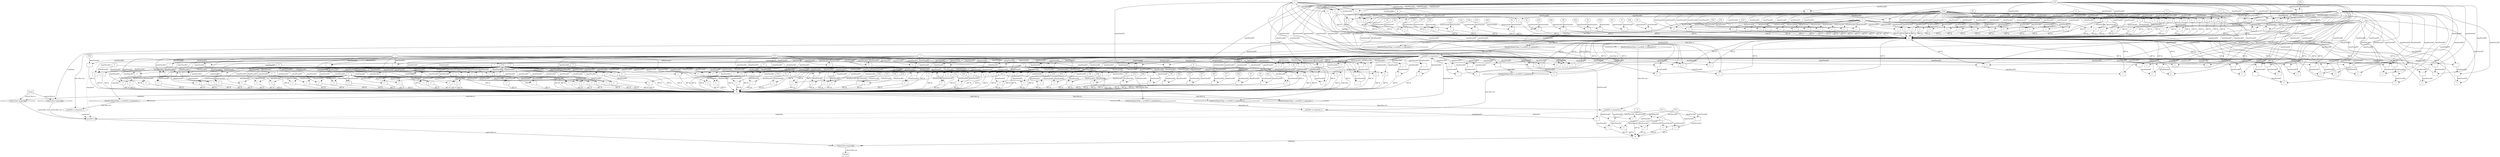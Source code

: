 digraph dag {
"predh83_4" [label="predh83_4" nodeName="predh83_4" class=cfn  shape="rect"];
FALSE [label="FALSE" nodeName=FALSE class=cfn  shape="rect"];
Initial [label="Initial" nodeName=Initial class=cfn  shape="rect"];
ControlFowHyperEdge_0 [label="Control flow hyperedge" nodeName=ControlFowHyperEdge_0 class=controlFlowHyperEdge shape="diamond"];
"Initial" -> ControlFowHyperEdge_0 [label="control flow in"]
ControlFowHyperEdge_0 -> "predh83_4" [label="control flow out"]
ControlFowHyperEdge_1 [label="Control flow hyperedge" nodeName=ControlFowHyperEdge_1 class=controlFlowHyperEdge shape="diamond"];
"Initial" -> ControlFowHyperEdge_1 [label="control flow in"]
ControlFowHyperEdge_1 -> "predh83_4" [label="control flow out"]
ControlFowHyperEdge_2 [label="Control flow hyperedge" nodeName=ControlFowHyperEdge_2 class=controlFlowHyperEdge shape="diamond"];
"predh83_4" -> ControlFowHyperEdge_2 [label="control flow in"]
ControlFowHyperEdge_2 -> "FALSE" [label="control flow out"]
"predh83_4_argument_0" [label="predh83_4_argument_0" nodeName=argument0 class=argument  head="predh83_4" shape="oval"];
"predh83_4_argument_0" -> "predh83_4"[label="argument" style="dashed"]
"predh83_4_argument_1" [label="predh83_4_argument_1" nodeName=argument1 class=argument  head="predh83_4" shape="oval"];
"predh83_4_argument_1" -> "predh83_4"[label="argument" style="dashed"]
"predh83_4_argument_2" [label="predh83_4_argument_2" nodeName=argument2 class=argument  head="predh83_4" shape="oval"];
"predh83_4_argument_2" -> "predh83_4"[label="argument" style="dashed"]
"predh83_4_argument_3" [label="predh83_4_argument_3" nodeName=argument3 class=argument  head="predh83_4" shape="oval"];
"predh83_4_argument_3" -> "predh83_4"[label="argument" style="dashed"]

"xxxpredh83_4___Initial_0xxx_and" [label="&" nodeName="xxxpredh83_4___Initial_0xxx_and" class=Operator shape="rect"];
"xxxpredh83_4___Initial_0xxxguard8_node_0" [label=">=" nodeName="xxxpredh83_4___Initial_0xxxguard8_node_0" class=Operator  shape="rect"];
"xxxpredh83_4___Initial_0xxxguard8_node_2" [label="2" nodeName="xxxpredh83_4___Initial_0xxxguard8_node_2" class=Literal ];
"predh83_4_argument_1" -> "xxxpredh83_4___Initial_0xxxguard8_node_0"[label="dataFlowAST"]
"xxxpredh83_4___Initial_0xxxguard8_node_2" -> "xxxpredh83_4___Initial_0xxxguard8_node_0"[label="dataFlowAST"]

"xxxpredh83_4___Initial_0xxxguard8_node_0" -> "xxxpredh83_4___Initial_0xxx_and" [label="AST &"];
"xxxpredh83_4___Initial_0xxxguard27_node_0" [label=">=" nodeName="xxxpredh83_4___Initial_0xxxguard27_node_0" class=Operator  shape="rect"];
"xxxpredh83_4___Initial_0xxxguard27_node_2" [label="5" nodeName="xxxpredh83_4___Initial_0xxxguard27_node_2" class=Literal ];
"xxxpredh83_4___Initial_0xxxdataFlow_0_node_0" -> "xxxpredh83_4___Initial_0xxxguard27_node_0"[label="dataFlowAST"]
"xxxpredh83_4___Initial_0xxxguard27_node_2" -> "xxxpredh83_4___Initial_0xxxguard27_node_0"[label="dataFlowAST"]

"xxxpredh83_4___Initial_0xxxguard27_node_0" -> "xxxpredh83_4___Initial_0xxx_and" [label="AST &"];
"xxxpredh83_4___Initial_0xxxguard71_node_0" [label="=" nodeName="xxxpredh83_4___Initial_0xxxguard71_node_0" class=Operator  shape="rect"];
"xxxpredh83_4___Initial_0xxxguard71_node_2" [label="+" nodeName="xxxpredh83_4___Initial_0xxxguard71_node_2" class= Operator shape="rect"];
"predh83_4_argument_1" -> "xxxpredh83_4___Initial_0xxxguard71_node_0"[label="dataFlowAST"]
"xxxpredh83_4___Initial_0xxxguard71_node_2" -> "xxxpredh83_4___Initial_0xxxguard71_node_0"[label="dataFlowAST"]
"predh83_4_argument_1" -> "xxxpredh83_4___Initial_0xxxguard71_node_2"[label="dataFlowAST"]
"xxxpredh83_4___Initial_0xxxdataFlow2_node_2" -> "xxxpredh83_4___Initial_0xxxguard71_node_2"[label="dataFlowAST"]

"xxxpredh83_4___Initial_0xxxguard71_node_0" -> "xxxpredh83_4___Initial_0xxx_and" [label="AST &"];
"xxxpredh83_4___Initial_0xxxguard44_node_0" [label="=" nodeName="xxxpredh83_4___Initial_0xxxguard44_node_0" class=Operator  shape="rect"];
"xxxpredh83_4___Initial_0xxxguard44_node_1" [label="P3" nodeName="xxxpredh83_4___Initial_0xxxguard44_node_1" class=Constant ];
"xxxpredh83_4___Initial_0xxxguard44_node_2" [label="P23" nodeName="xxxpredh83_4___Initial_0xxxguard44_node_2" class=Constant ];
"xxxpredh83_4___Initial_0xxxguard44_node_1" -> "xxxpredh83_4___Initial_0xxxguard44_node_0"[label="dataFlowAST"]
"xxxpredh83_4___Initial_0xxxguard44_node_2" -> "xxxpredh83_4___Initial_0xxxguard44_node_0"[label="dataFlowAST"]

"xxxpredh83_4___Initial_0xxxguard44_node_0" -> "xxxpredh83_4___Initial_0xxx_and" [label="AST &"];
"xxxpredh83_4___Initial_0xxxguard39_node_0" [label=">=" nodeName="xxxpredh83_4___Initial_0xxxguard39_node_0" class=Operator  shape="rect"];
"xxxpredh83_4___Initial_0xxxguard39_node_1" [label="-" nodeName="xxxpredh83_4___Initial_0xxxguard39_node_1" class= Operator shape="rect"];
"xxxpredh83_4___Initial_0xxxguard39_node_2" [label="-" nodeName="xxxpredh83_4___Initial_0xxxguard39_node_2" class= Operator shape="rect"];
"xxxpredh83_4___Initial_0xxxguard39_node_1" -> "xxxpredh83_4___Initial_0xxxguard39_node_0"[label="dataFlowAST"]
"xxxpredh83_4___Initial_0xxxguard1_node_4" -> "xxxpredh83_4___Initial_0xxxguard39_node_0"[label="dataFlowAST"]
"xxxpredh83_4___Initial_0xxxguard39_node_2" -> "xxxpredh83_4___Initial_0xxxguard39_node_1"[label="dataFlowAST"]
"xxxpredh83_4___Initial_0xxxguard_0_node_2" -> "xxxpredh83_4___Initial_0xxxguard39_node_1"[label="dataFlowAST"]
"predh83_4_argument_1" -> "xxxpredh83_4___Initial_0xxxguard39_node_2"[label="dataFlowAST"]
"xxxpredh83_4___Initial_0xxxguard3_node_4" -> "xxxpredh83_4___Initial_0xxxguard39_node_2"[label="dataFlowAST"]

"xxxpredh83_4___Initial_0xxxguard39_node_0" -> "xxxpredh83_4___Initial_0xxx_and" [label="AST &"];
"xxxpredh83_4___Initial_0xxxguard6_node_0" [label=">=" nodeName="xxxpredh83_4___Initial_0xxxguard6_node_0" class=Operator  shape="rect"];
"xxxpredh83_4___Initial_0xxxdataFlow_0_node_0" -> "xxxpredh83_4___Initial_0xxxguard6_node_0"[label="dataFlowAST"]
"xxxpredh83_4___Initial_0xxxguard5_node_2" -> "xxxpredh83_4___Initial_0xxxguard6_node_0"[label="dataFlowAST"]

"xxxpredh83_4___Initial_0xxxguard6_node_0" -> "xxxpredh83_4___Initial_0xxx_and" [label="AST &"];
"xxxpredh83_4___Initial_0xxxguard99_node_0" [label=">=" nodeName="xxxpredh83_4___Initial_0xxxguard99_node_0" class=Operator  shape="rect"];
"xxxpredh83_4___Initial_0xxxdataFlow_0_node_0" -> "xxxpredh83_4___Initial_0xxxguard99_node_0"[label="dataFlowAST"]
"xxxpredh83_4___Initial_0xxxguard5_node_2" -> "xxxpredh83_4___Initial_0xxxguard99_node_0"[label="dataFlowAST"]

"xxxpredh83_4___Initial_0xxxguard99_node_0" -> "xxxpredh83_4___Initial_0xxx_and" [label="AST &"];
"xxxpredh83_4___Initial_0xxxguard72_node_0" [label=">=" nodeName="xxxpredh83_4___Initial_0xxxguard72_node_0" class=Operator  shape="rect"];
"xxxpredh83_4___Initial_0xxxdataFlow_0_node_0" -> "xxxpredh83_4___Initial_0xxxguard72_node_0"[label="dataFlowAST"]
"xxxpredh83_4___Initial_0xxxguard5_node_2" -> "xxxpredh83_4___Initial_0xxxguard72_node_0"[label="dataFlowAST"]

"xxxpredh83_4___Initial_0xxxguard72_node_0" -> "xxxpredh83_4___Initial_0xxx_and" [label="AST &"];
"xxxpredh83_4___Initial_0xxxguard97_node_0" [label=">=" nodeName="xxxpredh83_4___Initial_0xxxguard97_node_0" class=Operator  shape="rect"];
"xxxpredh83_4___Initial_0xxxdataFlow_0_node_0" -> "xxxpredh83_4___Initial_0xxxguard97_node_0"[label="dataFlowAST"]
"xxxpredh83_4___Initial_0xxxguard5_node_2" -> "xxxpredh83_4___Initial_0xxxguard97_node_0"[label="dataFlowAST"]

"xxxpredh83_4___Initial_0xxxguard97_node_0" -> "xxxpredh83_4___Initial_0xxx_and" [label="AST &"];
"xxxpredh83_4___Initial_0xxxguard16_node_0" [label=">=" nodeName="xxxpredh83_4___Initial_0xxxguard16_node_0" class=Operator  shape="rect"];
"xxxpredh83_4___Initial_0xxxguard16_node_1" [label="-" nodeName="xxxpredh83_4___Initial_0xxxguard16_node_1" class= Operator shape="rect"];
"xxxpredh83_4___Initial_0xxxguard16_node_1" -> "xxxpredh83_4___Initial_0xxxguard16_node_0"[label="dataFlowAST"]
"xxxpredh83_4___Initial_0xxxguard1_node_4" -> "xxxpredh83_4___Initial_0xxxguard16_node_0"[label="dataFlowAST"]
"xxxpredh83_4___Initial_0xxxdataFlow_0_node_0" -> "xxxpredh83_4___Initial_0xxxguard16_node_1"[label="dataFlowAST"]
"xxxpredh83_4___Initial_0xxxdataFlow2_node_2" -> "xxxpredh83_4___Initial_0xxxguard16_node_1"[label="dataFlowAST"]

"xxxpredh83_4___Initial_0xxxguard16_node_0" -> "xxxpredh83_4___Initial_0xxx_and" [label="AST &"];
"xxxpredh83_4___Initial_0xxxguard55_node_0" [label=">=" nodeName="xxxpredh83_4___Initial_0xxxguard55_node_0" class=Operator  shape="rect"];
"xxxpredh83_4___Initial_0xxxdataFlow2_node_2" -> "xxxpredh83_4___Initial_0xxxguard55_node_0"[label="dataFlowAST"]
"xxxpredh83_4___Initial_0xxxguard8_node_2" -> "xxxpredh83_4___Initial_0xxxguard55_node_0"[label="dataFlowAST"]

"xxxpredh83_4___Initial_0xxxguard55_node_0" -> "xxxpredh83_4___Initial_0xxx_and" [label="AST &"];
"xxxpredh83_4___Initial_0xxxguard17_node_0" [label=">=" nodeName="xxxpredh83_4___Initial_0xxxguard17_node_0" class=Operator  shape="rect"];
"xxxpredh83_4___Initial_0xxxdataFlow_0_node_0" -> "xxxpredh83_4___Initial_0xxxguard17_node_0"[label="dataFlowAST"]
"xxxpredh83_4___Initial_0xxxguard5_node_2" -> "xxxpredh83_4___Initial_0xxxguard17_node_0"[label="dataFlowAST"]

"xxxpredh83_4___Initial_0xxxguard17_node_0" -> "xxxpredh83_4___Initial_0xxx_and" [label="AST &"];
"xxxpredh83_4___Initial_0xxxguard45_node_0" [label=">=" nodeName="xxxpredh83_4___Initial_0xxxguard45_node_0" class=Operator  shape="rect"];
"xxxpredh83_4___Initial_0xxxdataFlow_0_node_0" -> "xxxpredh83_4___Initial_0xxxguard45_node_0"[label="dataFlowAST"]
"xxxpredh83_4___Initial_0xxxguard5_node_2" -> "xxxpredh83_4___Initial_0xxxguard45_node_0"[label="dataFlowAST"]

"xxxpredh83_4___Initial_0xxxguard45_node_0" -> "xxxpredh83_4___Initial_0xxx_and" [label="AST &"];
"xxxpredh83_4___Initial_0xxxguard46_node_0" [label=">=" nodeName="xxxpredh83_4___Initial_0xxxguard46_node_0" class=Operator  shape="rect"];
"xxxpredh83_4___Initial_0xxxguard46_node_1" [label="-" nodeName="xxxpredh83_4___Initial_0xxxguard46_node_1" class= Operator shape="rect"];
"xxxpredh83_4___Initial_0xxxguard46_node_1" -> "xxxpredh83_4___Initial_0xxxguard46_node_0"[label="dataFlowAST"]
"xxxpredh83_4___Initial_0xxxguard8_node_2" -> "xxxpredh83_4___Initial_0xxxguard46_node_0"[label="dataFlowAST"]
"xxxpredh83_4___Initial_0xxxdataFlow_0_node_0" -> "xxxpredh83_4___Initial_0xxxguard46_node_1"[label="dataFlowAST"]
"predh83_4_argument_1" -> "xxxpredh83_4___Initial_0xxxguard46_node_1"[label="dataFlowAST"]

"xxxpredh83_4___Initial_0xxxguard46_node_0" -> "xxxpredh83_4___Initial_0xxx_and" [label="AST &"];
"xxxpredh83_4___Initial_0xxxguard28_node_0" [label=">=" nodeName="xxxpredh83_4___Initial_0xxxguard28_node_0" class=Operator  shape="rect"];
"xxxpredh83_4___Initial_0xxxdataFlow_0_node_0" -> "xxxpredh83_4___Initial_0xxxguard28_node_0"[label="dataFlowAST"]
"xxxpredh83_4___Initial_0xxxguard5_node_2" -> "xxxpredh83_4___Initial_0xxxguard28_node_0"[label="dataFlowAST"]

"xxxpredh83_4___Initial_0xxxguard28_node_0" -> "xxxpredh83_4___Initial_0xxx_and" [label="AST &"];
"xxxpredh83_4___Initial_0xxxguard85_node_0" [label=">=" nodeName="xxxpredh83_4___Initial_0xxxguard85_node_0" class=Operator  shape="rect"];
"xxxpredh83_4___Initial_0xxxguard85_node_1" [label="P38" nodeName="xxxpredh83_4___Initial_0xxxguard85_node_1" class=Constant ];
"xxxpredh83_4___Initial_0xxxguard85_node_1" -> "xxxpredh83_4___Initial_0xxxguard85_node_0"[label="dataFlowAST"]
"xxxpredh83_4___Initial_0xxxguard8_node_2" -> "xxxpredh83_4___Initial_0xxxguard85_node_0"[label="dataFlowAST"]

"xxxpredh83_4___Initial_0xxxguard85_node_0" -> "xxxpredh83_4___Initial_0xxx_and" [label="AST &"];
"xxxpredh83_4___Initial_0xxxguard60_node_0" [label=">=" nodeName="xxxpredh83_4___Initial_0xxxguard60_node_0" class=Operator  shape="rect"];
"xxxpredh83_4___Initial_0xxxdataFlow_0_node_0" -> "xxxpredh83_4___Initial_0xxxguard60_node_0"[label="dataFlowAST"]
"xxxpredh83_4___Initial_0xxxguard5_node_2" -> "xxxpredh83_4___Initial_0xxxguard60_node_0"[label="dataFlowAST"]

"xxxpredh83_4___Initial_0xxxguard60_node_0" -> "xxxpredh83_4___Initial_0xxx_and" [label="AST &"];
"xxxpredh83_4___Initial_0xxxguard25_node_0" [label=">=" nodeName="xxxpredh83_4___Initial_0xxxguard25_node_0" class=Operator  shape="rect"];
"predh83_4_argument_1" -> "xxxpredh83_4___Initial_0xxxguard25_node_0"[label="dataFlowAST"]
"xxxpredh83_4___Initial_0xxxguard1_node_4" -> "xxxpredh83_4___Initial_0xxxguard25_node_0"[label="dataFlowAST"]

"xxxpredh83_4___Initial_0xxxguard25_node_0" -> "xxxpredh83_4___Initial_0xxx_and" [label="AST &"];
"xxxpredh83_4___Initial_0xxxguard42_node_0" [label=">=" nodeName="xxxpredh83_4___Initial_0xxxguard42_node_0" class=Operator  shape="rect"];
"xxxpredh83_4___Initial_0xxxdataFlow_0_node_0" -> "xxxpredh83_4___Initial_0xxxguard42_node_0"[label="dataFlowAST"]
"xxxpredh83_4___Initial_0xxxdataFlow2_node_2" -> "xxxpredh83_4___Initial_0xxxguard42_node_0"[label="dataFlowAST"]

"xxxpredh83_4___Initial_0xxxguard42_node_0" -> "xxxpredh83_4___Initial_0xxx_and" [label="AST &"];
"xxxpredh83_4___Initial_0xxxguard73_node_0" [label=">=" nodeName="xxxpredh83_4___Initial_0xxxguard73_node_0" class=Operator  shape="rect"];
"xxxpredh83_4___Initial_0xxxdataFlow_0_node_0" -> "xxxpredh83_4___Initial_0xxxguard73_node_0"[label="dataFlowAST"]
"xxxpredh83_4___Initial_0xxxguard5_node_2" -> "xxxpredh83_4___Initial_0xxxguard73_node_0"[label="dataFlowAST"]

"xxxpredh83_4___Initial_0xxxguard73_node_0" -> "xxxpredh83_4___Initial_0xxx_and" [label="AST &"];
"xxxpredh83_4___Initial_0xxxguard87_node_0" [label=">=" nodeName="xxxpredh83_4___Initial_0xxxguard87_node_0" class=Operator  shape="rect"];
"xxxpredh83_4___Initial_0xxxguard87_node_1" [label="-" nodeName="xxxpredh83_4___Initial_0xxxguard87_node_1" class= Operator shape="rect"];
"xxxpredh83_4___Initial_0xxxguard87_node_1" -> "xxxpredh83_4___Initial_0xxxguard87_node_0"[label="dataFlowAST"]
"xxxpredh83_4___Initial_0xxxguard3_node_4" -> "xxxpredh83_4___Initial_0xxxguard87_node_0"[label="dataFlowAST"]
"predh83_4_argument_1" -> "xxxpredh83_4___Initial_0xxxguard87_node_1"[label="dataFlowAST"]
"xxxpredh83_4___Initial_0xxxguard1_node_4" -> "xxxpredh83_4___Initial_0xxxguard87_node_1"[label="dataFlowAST"]

"xxxpredh83_4___Initial_0xxxguard87_node_0" -> "xxxpredh83_4___Initial_0xxx_and" [label="AST &"];
"xxxpredh83_4___Initial_0xxxguard31_node_0" [label=">=" nodeName="xxxpredh83_4___Initial_0xxxguard31_node_0" class=Operator  shape="rect"];
"xxxpredh83_4___Initial_0xxxdataFlow2_node_2" -> "xxxpredh83_4___Initial_0xxxguard31_node_0"[label="dataFlowAST"]
"xxxpredh83_4___Initial_0xxxguard1_node_4" -> "xxxpredh83_4___Initial_0xxxguard31_node_0"[label="dataFlowAST"]

"xxxpredh83_4___Initial_0xxxguard31_node_0" -> "xxxpredh83_4___Initial_0xxx_and" [label="AST &"];
"xxxpredh83_4___Initial_0xxxguard76_node_0" [label=">=" nodeName="xxxpredh83_4___Initial_0xxxguard76_node_0" class=Operator  shape="rect"];
"xxxpredh83_4___Initial_0xxxguard76_node_1" [label="-" nodeName="xxxpredh83_4___Initial_0xxxguard76_node_1" class= Operator shape="rect"];
"xxxpredh83_4___Initial_0xxxguard76_node_1" -> "xxxpredh83_4___Initial_0xxxguard76_node_0"[label="dataFlowAST"]
"xxxpredh83_4___Initial_0xxxguard1_node_4" -> "xxxpredh83_4___Initial_0xxxguard76_node_0"[label="dataFlowAST"]
"predh83_4_argument_1" -> "xxxpredh83_4___Initial_0xxxguard76_node_1"[label="dataFlowAST"]
"xxxpredh83_4___Initial_0xxxdataFlow2_node_2" -> "xxxpredh83_4___Initial_0xxxguard76_node_1"[label="dataFlowAST"]

"xxxpredh83_4___Initial_0xxxguard76_node_0" -> "xxxpredh83_4___Initial_0xxx_and" [label="AST &"];
"xxxpredh83_4___Initial_0xxxguard21_node_0" [label=">=" nodeName="xxxpredh83_4___Initial_0xxxguard21_node_0" class=Operator  shape="rect"];
"xxxpredh83_4___Initial_0xxxguard21_node_2" [label="6" nodeName="xxxpredh83_4___Initial_0xxxguard21_node_2" class=Literal ];
"xxxpredh83_4___Initial_0xxxdataFlow_0_node_0" -> "xxxpredh83_4___Initial_0xxxguard21_node_0"[label="dataFlowAST"]
"xxxpredh83_4___Initial_0xxxguard21_node_2" -> "xxxpredh83_4___Initial_0xxxguard21_node_0"[label="dataFlowAST"]

"xxxpredh83_4___Initial_0xxxguard21_node_0" -> "xxxpredh83_4___Initial_0xxx_and" [label="AST &"];
"xxxpredh83_4___Initial_0xxxguard58_node_0" [label="=" nodeName="xxxpredh83_4___Initial_0xxxguard58_node_0" class=Operator  shape="rect"];
"xxxpredh83_4___Initial_0xxxguard58_node_1" [label="P17" nodeName="xxxpredh83_4___Initial_0xxxguard58_node_1" class=Constant ];
"xxxpredh83_4___Initial_0xxxguard58_node_2" [label="P37" nodeName="xxxpredh83_4___Initial_0xxxguard58_node_2" class=Constant ];
"xxxpredh83_4___Initial_0xxxguard58_node_1" -> "xxxpredh83_4___Initial_0xxxguard58_node_0"[label="dataFlowAST"]
"xxxpredh83_4___Initial_0xxxguard58_node_2" -> "xxxpredh83_4___Initial_0xxxguard58_node_0"[label="dataFlowAST"]

"xxxpredh83_4___Initial_0xxxguard58_node_0" -> "xxxpredh83_4___Initial_0xxx_and" [label="AST &"];
"xxxpredh83_4___Initial_0xxxguard54_node_0" [label=">=" nodeName="xxxpredh83_4___Initial_0xxxguard54_node_0" class=Operator  shape="rect"];
"predh83_4_argument_1" -> "xxxpredh83_4___Initial_0xxxguard54_node_0"[label="dataFlowAST"]
"xxxpredh83_4___Initial_0xxxguard8_node_2" -> "xxxpredh83_4___Initial_0xxxguard54_node_0"[label="dataFlowAST"]

"xxxpredh83_4___Initial_0xxxguard54_node_0" -> "xxxpredh83_4___Initial_0xxx_and" [label="AST &"];
"xxxpredh83_4___Initial_0xxxguard15_node_0" [label="=" nodeName="xxxpredh83_4___Initial_0xxxguard15_node_0" class=Operator  shape="rect"];
"xxxpredh83_4___Initial_0xxxguard15_node_1" [label="P9" nodeName="xxxpredh83_4___Initial_0xxxguard15_node_1" class=Constant ];
"xxxpredh83_4___Initial_0xxxguard15_node_2" [label="P29" nodeName="xxxpredh83_4___Initial_0xxxguard15_node_2" class=Constant ];
"xxxpredh83_4___Initial_0xxxguard15_node_1" -> "xxxpredh83_4___Initial_0xxxguard15_node_0"[label="dataFlowAST"]
"xxxpredh83_4___Initial_0xxxguard15_node_2" -> "xxxpredh83_4___Initial_0xxxguard15_node_0"[label="dataFlowAST"]

"xxxpredh83_4___Initial_0xxxguard15_node_0" -> "xxxpredh83_4___Initial_0xxx_and" [label="AST &"];
"xxxpredh83_4___Initial_0xxxguard91_node_0" [label="=" nodeName="xxxpredh83_4___Initial_0xxxguard91_node_0" class=Operator  shape="rect"];
"xxxpredh83_4___Initial_0xxxguard91_node_2" [label="-" nodeName="xxxpredh83_4___Initial_0xxxguard91_node_2" class= Operator shape="rect"];
"predh83_4_argument_1" -> "xxxpredh83_4___Initial_0xxxguard91_node_0"[label="dataFlowAST"]
"xxxpredh83_4___Initial_0xxxguard91_node_2" -> "xxxpredh83_4___Initial_0xxxguard91_node_0"[label="dataFlowAST"]
"predh83_4_argument_1" -> "xxxpredh83_4___Initial_0xxxguard91_node_2"[label="dataFlowAST"]
"xxxpredh83_4___Initial_0xxxdataFlow2_node_2" -> "xxxpredh83_4___Initial_0xxxguard91_node_2"[label="dataFlowAST"]

"xxxpredh83_4___Initial_0xxxguard91_node_0" -> "xxxpredh83_4___Initial_0xxx_and" [label="AST &"];
"xxxpredh83_4___Initial_0xxxguard69_node_0" [label=">=" nodeName="xxxpredh83_4___Initial_0xxxguard69_node_0" class=Operator  shape="rect"];
"xxxpredh83_4___Initial_0xxxguard69_node_1" [label="-" nodeName="xxxpredh83_4___Initial_0xxxguard69_node_1" class= Operator shape="rect"];
"xxxpredh83_4___Initial_0xxxguard69_node_1" -> "xxxpredh83_4___Initial_0xxxguard69_node_0"[label="dataFlowAST"]
"xxxpredh83_4___Initial_0xxxguard1_node_4" -> "xxxpredh83_4___Initial_0xxxguard69_node_0"[label="dataFlowAST"]
"xxxpredh83_4___Initial_0xxxdataFlow2_node_2" -> "xxxpredh83_4___Initial_0xxxguard69_node_1"[label="dataFlowAST"]
"xxxpredh83_4___Initial_0xxxguard27_node_2" -> "xxxpredh83_4___Initial_0xxxguard69_node_1"[label="dataFlowAST"]

"xxxpredh83_4___Initial_0xxxguard69_node_0" -> "xxxpredh83_4___Initial_0xxx_and" [label="AST &"];
"xxxpredh83_4___Initial_0xxxguard24_node_0" [label=">=" nodeName="xxxpredh83_4___Initial_0xxxguard24_node_0" class=Operator  shape="rect"];
"xxxpredh83_4___Initial_0xxxguard24_node_2" [label="8" nodeName="xxxpredh83_4___Initial_0xxxguard24_node_2" class=Literal ];
"xxxpredh83_4___Initial_0xxxdataFlow_0_node_0" -> "xxxpredh83_4___Initial_0xxxguard24_node_0"[label="dataFlowAST"]
"xxxpredh83_4___Initial_0xxxguard24_node_2" -> "xxxpredh83_4___Initial_0xxxguard24_node_0"[label="dataFlowAST"]

"xxxpredh83_4___Initial_0xxxguard24_node_0" -> "xxxpredh83_4___Initial_0xxx_and" [label="AST &"];
"xxxpredh83_4___Initial_0xxxguard81_node_0" [label=">=" nodeName="xxxpredh83_4___Initial_0xxxguard81_node_0" class=Operator  shape="rect"];
"xxxpredh83_4___Initial_0xxxguard81_node_1" [label="-" nodeName="xxxpredh83_4___Initial_0xxxguard81_node_1" class= Operator shape="rect"];
"xxxpredh83_4___Initial_0xxxguard81_node_1" -> "xxxpredh83_4___Initial_0xxxguard81_node_0"[label="dataFlowAST"]
"xxxpredh83_4___Initial_0xxxguard1_node_4" -> "xxxpredh83_4___Initial_0xxxguard81_node_0"[label="dataFlowAST"]
"xxxpredh83_4___Initial_0xxxdataFlow_0_node_0" -> "xxxpredh83_4___Initial_0xxxguard81_node_1"[label="dataFlowAST"]
"xxxpredh83_4___Initial_0xxxdataFlow2_node_2" -> "xxxpredh83_4___Initial_0xxxguard81_node_1"[label="dataFlowAST"]

"xxxpredh83_4___Initial_0xxxguard81_node_0" -> "xxxpredh83_4___Initial_0xxx_and" [label="AST &"];
"xxxpredh83_4___Initial_0xxxguard7_node_0" [label="=" nodeName="xxxpredh83_4___Initial_0xxxguard7_node_0" class=Operator  shape="rect"];
"xxxpredh83_4___Initial_0xxxguard7_node_1" [label="P19" nodeName="xxxpredh83_4___Initial_0xxxguard7_node_1" class=Constant ];
"xxxpredh83_4___Initial_0xxxguard7_node_2" [label="P39" nodeName="xxxpredh83_4___Initial_0xxxguard7_node_2" class=Constant ];
"xxxpredh83_4___Initial_0xxxguard7_node_1" -> "xxxpredh83_4___Initial_0xxxguard7_node_0"[label="dataFlowAST"]
"xxxpredh83_4___Initial_0xxxguard7_node_2" -> "xxxpredh83_4___Initial_0xxxguard7_node_0"[label="dataFlowAST"]

"xxxpredh83_4___Initial_0xxxguard7_node_0" -> "xxxpredh83_4___Initial_0xxx_and" [label="AST &"];
"xxxpredh83_4___Initial_0xxxguard19_node_0" [label=">=" nodeName="xxxpredh83_4___Initial_0xxxguard19_node_0" class=Operator  shape="rect"];
"xxxpredh83_4___Initial_0xxxdataFlow2_node_2" -> "xxxpredh83_4___Initial_0xxxguard19_node_0"[label="dataFlowAST"]
"xxxpredh83_4___Initial_0xxxguard1_node_4" -> "xxxpredh83_4___Initial_0xxxguard19_node_0"[label="dataFlowAST"]

"xxxpredh83_4___Initial_0xxxguard19_node_0" -> "xxxpredh83_4___Initial_0xxx_and" [label="AST &"];
"xxxpredh83_4___Initial_0xxxguard52_node_0" [label=">=" nodeName="xxxpredh83_4___Initial_0xxxguard52_node_0" class=Operator  shape="rect"];
"xxxpredh83_4___Initial_0xxxguard52_node_1" [label="-" nodeName="xxxpredh83_4___Initial_0xxxguard52_node_1" class= Operator shape="rect"];
"xxxpredh83_4___Initial_0xxxguard52_node_2" [label="-" nodeName="xxxpredh83_4___Initial_0xxxguard52_node_2" class= Operator shape="rect"];
"xxxpredh83_4___Initial_0xxxguard52_node_1" -> "xxxpredh83_4___Initial_0xxxguard52_node_0"[label="dataFlowAST"]
"xxxpredh83_4___Initial_0xxxguard3_node_4" -> "xxxpredh83_4___Initial_0xxxguard52_node_0"[label="dataFlowAST"]
"xxxpredh83_4___Initial_0xxxguard52_node_2" -> "xxxpredh83_4___Initial_0xxxguard52_node_1"[label="dataFlowAST"]
"xxxpredh83_4___Initial_0xxxguard1_node_4" -> "xxxpredh83_4___Initial_0xxxguard52_node_1"[label="dataFlowAST"]
"predh83_4_argument_1" -> "xxxpredh83_4___Initial_0xxxguard52_node_2"[label="dataFlowAST"]
"xxxpredh83_4___Initial_0xxxguard3_node_4" -> "xxxpredh83_4___Initial_0xxxguard52_node_2"[label="dataFlowAST"]

"xxxpredh83_4___Initial_0xxxguard52_node_0" -> "xxxpredh83_4___Initial_0xxx_and" [label="AST &"];
"xxxpredh83_4___Initial_0xxxguard32_node_0" [label=">=" nodeName="xxxpredh83_4___Initial_0xxxguard32_node_0" class=Operator  shape="rect"];
"xxxpredh83_4___Initial_0xxxguard32_node_2" [label="4" nodeName="xxxpredh83_4___Initial_0xxxguard32_node_2" class=Literal ];
"xxxpredh83_4___Initial_0xxxdataFlow_0_node_0" -> "xxxpredh83_4___Initial_0xxxguard32_node_0"[label="dataFlowAST"]
"xxxpredh83_4___Initial_0xxxguard32_node_2" -> "xxxpredh83_4___Initial_0xxxguard32_node_0"[label="dataFlowAST"]

"xxxpredh83_4___Initial_0xxxguard32_node_0" -> "xxxpredh83_4___Initial_0xxx_and" [label="AST &"];
"xxxpredh83_4___Initial_0xxxguard89_node_0" [label=">=" nodeName="xxxpredh83_4___Initial_0xxxguard89_node_0" class=Operator  shape="rect"];
"xxxpredh83_4___Initial_0xxxguard89_node_1" [label="-" nodeName="xxxpredh83_4___Initial_0xxxguard89_node_1" class= Operator shape="rect"];
"xxxpredh83_4___Initial_0xxxguard89_node_1" -> "xxxpredh83_4___Initial_0xxxguard89_node_0"[label="dataFlowAST"]
"xxxpredh83_4___Initial_0xxxguard1_node_4" -> "xxxpredh83_4___Initial_0xxxguard89_node_0"[label="dataFlowAST"]
"xxxpredh83_4___Initial_0xxxdataFlow_0_node_0" -> "xxxpredh83_4___Initial_0xxxguard89_node_1"[label="dataFlowAST"]
"predh83_4_argument_1" -> "xxxpredh83_4___Initial_0xxxguard89_node_1"[label="dataFlowAST"]

"xxxpredh83_4___Initial_0xxxguard89_node_0" -> "xxxpredh83_4___Initial_0xxx_and" [label="AST &"];
"xxxpredh83_4___Initial_0xxxguard40_node_0" [label=">=" nodeName="xxxpredh83_4___Initial_0xxxguard40_node_0" class=Operator  shape="rect"];
"xxxpredh83_4___Initial_0xxxdataFlow_0_node_0" -> "xxxpredh83_4___Initial_0xxxguard40_node_0"[label="dataFlowAST"]
"xxxpredh83_4___Initial_0xxxguard5_node_2" -> "xxxpredh83_4___Initial_0xxxguard40_node_0"[label="dataFlowAST"]

"xxxpredh83_4___Initial_0xxxguard40_node_0" -> "xxxpredh83_4___Initial_0xxx_and" [label="AST &"];
"xxxpredh83_4___Initial_0xxxguard48_node_0" [label=">=" nodeName="xxxpredh83_4___Initial_0xxxguard48_node_0" class=Operator  shape="rect"];
"xxxpredh83_4___Initial_0xxxguard1_node_4" -> "xxxpredh83_4___Initial_0xxxguard48_node_0"[label="dataFlowAST"]
"xxxpredh83_4___Initial_0xxxdataFlow1_node_0" -> "xxxpredh83_4___Initial_0xxxguard48_node_0"[label="dataFlowAST"]

"xxxpredh83_4___Initial_0xxxguard48_node_0" -> "xxxpredh83_4___Initial_0xxx_and" [label="AST &"];
"xxxpredh83_4___Initial_0xxxguard98_node_0" [label=">=" nodeName="xxxpredh83_4___Initial_0xxxguard98_node_0" class=Operator  shape="rect"];
"xxxpredh83_4___Initial_0xxxdataFlow_0_node_0" -> "xxxpredh83_4___Initial_0xxxguard98_node_0"[label="dataFlowAST"]
"xxxpredh83_4___Initial_0xxxdataFlow3_node_0" -> "xxxpredh83_4___Initial_0xxxguard98_node_0"[label="dataFlowAST"]

"xxxpredh83_4___Initial_0xxxguard98_node_0" -> "xxxpredh83_4___Initial_0xxx_and" [label="AST &"];
"xxxpredh83_4___Initial_0xxxguard59_node_0" [label=">=" nodeName="xxxpredh83_4___Initial_0xxxguard59_node_0" class=Operator  shape="rect"];
"predh83_4_argument_1" -> "xxxpredh83_4___Initial_0xxxguard59_node_0"[label="dataFlowAST"]
"xxxpredh83_4___Initial_0xxxdataFlow2_node_2" -> "xxxpredh83_4___Initial_0xxxguard59_node_0"[label="dataFlowAST"]

"xxxpredh83_4___Initial_0xxxguard59_node_0" -> "xxxpredh83_4___Initial_0xxx_and" [label="AST &"];
"xxxpredh83_4___Initial_0xxxguard80_node_0" [label=">=" nodeName="xxxpredh83_4___Initial_0xxxguard80_node_0" class=Operator  shape="rect"];
"xxxpredh83_4___Initial_0xxxdataFlow_0_node_0" -> "xxxpredh83_4___Initial_0xxxguard80_node_0"[label="dataFlowAST"]
"xxxpredh83_4___Initial_0xxxguard5_node_2" -> "xxxpredh83_4___Initial_0xxxguard80_node_0"[label="dataFlowAST"]

"xxxpredh83_4___Initial_0xxxguard80_node_0" -> "xxxpredh83_4___Initial_0xxx_and" [label="AST &"];
"xxxpredh83_4___Initial_0xxxguard22_node_0" [label=">=" nodeName="xxxpredh83_4___Initial_0xxxguard22_node_0" class=Operator  shape="rect"];
"xxxpredh83_4___Initial_0xxxguard22_node_1" [label="-" nodeName="xxxpredh83_4___Initial_0xxxguard22_node_1" class= Operator shape="rect"];
"xxxpredh83_4___Initial_0xxxguard22_node_1" -> "xxxpredh83_4___Initial_0xxxguard22_node_0"[label="dataFlowAST"]
"xxxpredh83_4___Initial_0xxxguard8_node_2" -> "xxxpredh83_4___Initial_0xxxguard22_node_0"[label="dataFlowAST"]
"xxxpredh83_4___Initial_0xxxdataFlow_0_node_0" -> "xxxpredh83_4___Initial_0xxxguard22_node_1"[label="dataFlowAST"]
"predh83_4_argument_1" -> "xxxpredh83_4___Initial_0xxxguard22_node_1"[label="dataFlowAST"]

"xxxpredh83_4___Initial_0xxxguard22_node_0" -> "xxxpredh83_4___Initial_0xxx_and" [label="AST &"];
"xxxpredh83_4___Initial_0xxxguard96_node_0" [label=">=" nodeName="xxxpredh83_4___Initial_0xxxguard96_node_0" class=Operator  shape="rect"];
"xxxpredh83_4___Initial_0xxxdataFlow2_node_2" -> "xxxpredh83_4___Initial_0xxxguard96_node_0"[label="dataFlowAST"]
"xxxpredh83_4___Initial_0xxxguard8_node_2" -> "xxxpredh83_4___Initial_0xxxguard96_node_0"[label="dataFlowAST"]

"xxxpredh83_4___Initial_0xxxguard96_node_0" -> "xxxpredh83_4___Initial_0xxx_and" [label="AST &"];
"xxxpredh83_4___Initial_0xxxguard18_node_0" [label="=" nodeName="xxxpredh83_4___Initial_0xxxguard18_node_0" class=Operator  shape="rect"];
"xxxpredh83_4___Initial_0xxxguard18_node_1" [label="P5" nodeName="xxxpredh83_4___Initial_0xxxguard18_node_1" class=Constant ];
"xxxpredh83_4___Initial_0xxxguard18_node_2" [label="P25" nodeName="xxxpredh83_4___Initial_0xxxguard18_node_2" class=Constant ];
"xxxpredh83_4___Initial_0xxxguard18_node_1" -> "xxxpredh83_4___Initial_0xxxguard18_node_0"[label="dataFlowAST"]
"xxxpredh83_4___Initial_0xxxguard18_node_2" -> "xxxpredh83_4___Initial_0xxxguard18_node_0"[label="dataFlowAST"]

"xxxpredh83_4___Initial_0xxxguard18_node_0" -> "xxxpredh83_4___Initial_0xxx_and" [label="AST &"];
"xxxpredh83_4___Initial_0xxxguard86_node_0" [label="=" nodeName="xxxpredh83_4___Initial_0xxxguard86_node_0" class=Operator  shape="rect"];
"xxxpredh83_4___Initial_0xxxguard86_node_1" [label="P18" nodeName="xxxpredh83_4___Initial_0xxxguard86_node_1" class=Constant ];
"xxxpredh83_4___Initial_0xxxguard86_node_1" -> "xxxpredh83_4___Initial_0xxxguard86_node_0"[label="dataFlowAST"]
"xxxpredh83_4___Initial_0xxxguard85_node_1" -> "xxxpredh83_4___Initial_0xxxguard86_node_0"[label="dataFlowAST"]

"xxxpredh83_4___Initial_0xxxguard86_node_0" -> "xxxpredh83_4___Initial_0xxx_and" [label="AST &"];
"xxxpredh83_4___Initial_0xxxguard1_node_0" [label=">=" nodeName="xxxpredh83_4___Initial_0xxxguard1_node_0" class=Operator  shape="rect"];
"xxxpredh83_4___Initial_0xxxguard1_node_1" [label="-" nodeName="xxxpredh83_4___Initial_0xxxguard1_node_1" class= Operator shape="rect"];
"xxxpredh83_4___Initial_0xxxguard1_node_4" [label="1" nodeName="xxxpredh83_4___Initial_0xxxguard1_node_4" class=Literal ];
"xxxpredh83_4___Initial_0xxxguard1_node_1" -> "xxxpredh83_4___Initial_0xxxguard1_node_0"[label="dataFlowAST"]
"xxxpredh83_4___Initial_0xxxguard1_node_4" -> "xxxpredh83_4___Initial_0xxxguard1_node_0"[label="dataFlowAST"]
"xxxpredh83_4___Initial_0xxxdataFlow_0_node_0" -> "xxxpredh83_4___Initial_0xxxguard1_node_1"[label="dataFlowAST"]
"predh83_4_argument_1" -> "xxxpredh83_4___Initial_0xxxguard1_node_1"[label="dataFlowAST"]

"xxxpredh83_4___Initial_0xxxguard1_node_0" -> "xxxpredh83_4___Initial_0xxx_and" [label="AST &"];
"xxxpredh83_4___Initial_0xxxguard33_node_0" [label=">=" nodeName="xxxpredh83_4___Initial_0xxxguard33_node_0" class=Operator  shape="rect"];
"xxxpredh83_4___Initial_0xxxdataFlow_0_node_0" -> "xxxpredh83_4___Initial_0xxxguard33_node_0"[label="dataFlowAST"]
"xxxpredh83_4___Initial_0xxxguard5_node_2" -> "xxxpredh83_4___Initial_0xxxguard33_node_0"[label="dataFlowAST"]

"xxxpredh83_4___Initial_0xxxguard33_node_0" -> "xxxpredh83_4___Initial_0xxx_and" [label="AST &"];
"xxxpredh83_4___Initial_0xxxguard94_node_0" [label=">=" nodeName="xxxpredh83_4___Initial_0xxxguard94_node_0" class=Operator  shape="rect"];
"xxxpredh83_4___Initial_0xxxdataFlow_0_node_0" -> "xxxpredh83_4___Initial_0xxxguard94_node_0"[label="dataFlowAST"]
"xxxpredh83_4___Initial_0xxxguard5_node_2" -> "xxxpredh83_4___Initial_0xxxguard94_node_0"[label="dataFlowAST"]

"xxxpredh83_4___Initial_0xxxguard94_node_0" -> "xxxpredh83_4___Initial_0xxx_and" [label="AST &"];
"xxxpredh83_4___Initial_0xxxguard78_node_0" [label=">=" nodeName="xxxpredh83_4___Initial_0xxxguard78_node_0" class=Operator  shape="rect"];
"xxxpredh83_4___Initial_0xxxdataFlow_0_node_0" -> "xxxpredh83_4___Initial_0xxxguard78_node_0"[label="dataFlowAST"]
"xxxpredh83_4___Initial_0xxxguard21_node_2" -> "xxxpredh83_4___Initial_0xxxguard78_node_0"[label="dataFlowAST"]

"xxxpredh83_4___Initial_0xxxguard78_node_0" -> "xxxpredh83_4___Initial_0xxx_and" [label="AST &"];
"xxxpredh83_4___Initial_0xxxguard_0_node_0" [label=">=" nodeName="xxxpredh83_4___Initial_0xxxguard_0_node_0" class=Operator  shape="rect"];
"xxxpredh83_4___Initial_0xxxguard_0_node_2" [label="3" nodeName="xxxpredh83_4___Initial_0xxxguard_0_node_2" class=Literal ];
"xxxpredh83_4___Initial_0xxxdataFlow_0_node_0" -> "xxxpredh83_4___Initial_0xxxguard_0_node_0"[label="dataFlowAST"]
"xxxpredh83_4___Initial_0xxxguard_0_node_2" -> "xxxpredh83_4___Initial_0xxxguard_0_node_0"[label="dataFlowAST"]

"xxxpredh83_4___Initial_0xxxguard_0_node_0" -> "xxxpredh83_4___Initial_0xxx_and" [label="AST &"];
"xxxpredh83_4___Initial_0xxxguard90_node_0" [label=">=" nodeName="xxxpredh83_4___Initial_0xxxguard90_node_0" class=Operator  shape="rect"];
"xxxpredh83_4___Initial_0xxxdataFlow_0_node_0" -> "xxxpredh83_4___Initial_0xxxguard90_node_0"[label="dataFlowAST"]
"xxxpredh83_4___Initial_0xxxguard5_node_2" -> "xxxpredh83_4___Initial_0xxxguard90_node_0"[label="dataFlowAST"]

"xxxpredh83_4___Initial_0xxxguard90_node_0" -> "xxxpredh83_4___Initial_0xxx_and" [label="AST &"];
"xxxpredh83_4___Initial_0xxxguard93_node_0" [label=">=" nodeName="xxxpredh83_4___Initial_0xxxguard93_node_0" class=Operator  shape="rect"];
"xxxpredh83_4___Initial_0xxxdataFlow_0_node_0" -> "xxxpredh83_4___Initial_0xxxguard93_node_0"[label="dataFlowAST"]
"xxxpredh83_4___Initial_0xxxguard32_node_2" -> "xxxpredh83_4___Initial_0xxxguard93_node_0"[label="dataFlowAST"]

"xxxpredh83_4___Initial_0xxxguard93_node_0" -> "xxxpredh83_4___Initial_0xxx_and" [label="AST &"];
"xxxpredh83_4___Initial_0xxxguard34_node_0" [label=">=" nodeName="xxxpredh83_4___Initial_0xxxguard34_node_0" class=Operator  shape="rect"];
"xxxpredh83_4___Initial_0xxxguard34_node_1" [label="-" nodeName="xxxpredh83_4___Initial_0xxxguard34_node_1" class= Operator shape="rect"];
"xxxpredh83_4___Initial_0xxxguard34_node_2" [label="-" nodeName="xxxpredh83_4___Initial_0xxxguard34_node_2" class= Operator shape="rect"];
"xxxpredh83_4___Initial_0xxxguard34_node_1" -> "xxxpredh83_4___Initial_0xxxguard34_node_0"[label="dataFlowAST"]
"xxxpredh83_4___Initial_0xxxguard1_node_4" -> "xxxpredh83_4___Initial_0xxxguard34_node_0"[label="dataFlowAST"]
"xxxpredh83_4___Initial_0xxxguard34_node_2" -> "xxxpredh83_4___Initial_0xxxguard34_node_1"[label="dataFlowAST"]
"xxxpredh83_4___Initial_0xxxdataFlow2_node_2" -> "xxxpredh83_4___Initial_0xxxguard34_node_1"[label="dataFlowAST"]
"predh83_4_argument_1" -> "xxxpredh83_4___Initial_0xxxguard34_node_2"[label="dataFlowAST"]
"xxxpredh83_4___Initial_0xxxguard3_node_4" -> "xxxpredh83_4___Initial_0xxxguard34_node_2"[label="dataFlowAST"]

"xxxpredh83_4___Initial_0xxxguard34_node_0" -> "xxxpredh83_4___Initial_0xxx_and" [label="AST &"];
"xxxpredh83_4___Initial_0xxxguard23_node_0" [label=">=" nodeName="xxxpredh83_4___Initial_0xxxguard23_node_0" class=Operator  shape="rect"];
"predh83_4_argument_1" -> "xxxpredh83_4___Initial_0xxxguard23_node_0"[label="dataFlowAST"]
"xxxpredh83_4___Initial_0xxxguard1_node_4" -> "xxxpredh83_4___Initial_0xxxguard23_node_0"[label="dataFlowAST"]

"xxxpredh83_4___Initial_0xxxguard23_node_0" -> "xxxpredh83_4___Initial_0xxx_and" [label="AST &"];
"xxxpredh83_4___Initial_0xxxguard29_node_0" [label=">=" nodeName="xxxpredh83_4___Initial_0xxxguard29_node_0" class=Operator  shape="rect"];
"xxxpredh83_4___Initial_0xxxdataFlow_0_node_0" -> "xxxpredh83_4___Initial_0xxxguard29_node_0"[label="dataFlowAST"]
"xxxpredh83_4___Initial_0xxxguard21_node_2" -> "xxxpredh83_4___Initial_0xxxguard29_node_0"[label="dataFlowAST"]

"xxxpredh83_4___Initial_0xxxguard29_node_0" -> "xxxpredh83_4___Initial_0xxx_and" [label="AST &"];
"xxxpredh83_4___Initial_0xxxguard68_node_0" [label=">=" nodeName="xxxpredh83_4___Initial_0xxxguard68_node_0" class=Operator  shape="rect"];
"xxxpredh83_4___Initial_0xxxdataFlow_0_node_0" -> "xxxpredh83_4___Initial_0xxxguard68_node_0"[label="dataFlowAST"]
"xxxpredh83_4___Initial_0xxxguard24_node_2" -> "xxxpredh83_4___Initial_0xxxguard68_node_0"[label="dataFlowAST"]

"xxxpredh83_4___Initial_0xxxguard68_node_0" -> "xxxpredh83_4___Initial_0xxx_and" [label="AST &"];
"xxxpredh83_4___Initial_0xxxguard82_node_0" [label=">=" nodeName="xxxpredh83_4___Initial_0xxxguard82_node_0" class=Operator  shape="rect"];
"xxxpredh83_4___Initial_0xxxdataFlow_0_node_0" -> "xxxpredh83_4___Initial_0xxxguard82_node_0"[label="dataFlowAST"]
"xxxpredh83_4___Initial_0xxxguard5_node_2" -> "xxxpredh83_4___Initial_0xxxguard82_node_0"[label="dataFlowAST"]

"xxxpredh83_4___Initial_0xxxguard82_node_0" -> "xxxpredh83_4___Initial_0xxx_and" [label="AST &"];
"xxxpredh83_4___Initial_0xxxguard36_node_0" [label="=" nodeName="xxxpredh83_4___Initial_0xxxguard36_node_0" class=Operator  shape="rect"];
"xxxpredh83_4___Initial_0xxxguard36_node_1" [label="P10" nodeName="xxxpredh83_4___Initial_0xxxguard36_node_1" class=Constant ];
"xxxpredh83_4___Initial_0xxxguard36_node_2" [label="P30" nodeName="xxxpredh83_4___Initial_0xxxguard36_node_2" class=Constant ];
"xxxpredh83_4___Initial_0xxxguard36_node_1" -> "xxxpredh83_4___Initial_0xxxguard36_node_0"[label="dataFlowAST"]
"xxxpredh83_4___Initial_0xxxguard36_node_2" -> "xxxpredh83_4___Initial_0xxxguard36_node_0"[label="dataFlowAST"]

"xxxpredh83_4___Initial_0xxxguard36_node_0" -> "xxxpredh83_4___Initial_0xxx_and" [label="AST &"];
"xxxpredh83_4___Initial_0xxxguard53_node_0" [label=">=" nodeName="xxxpredh83_4___Initial_0xxxguard53_node_0" class=Operator  shape="rect"];
"xxxpredh83_4___Initial_0xxxguard53_node_1" [label="-" nodeName="xxxpredh83_4___Initial_0xxxguard53_node_1" class= Operator shape="rect"];
"xxxpredh83_4___Initial_0xxxguard53_node_2" [label="-" nodeName="xxxpredh83_4___Initial_0xxxguard53_node_2" class= Operator shape="rect"];
"xxxpredh83_4___Initial_0xxxguard53_node_1" -> "xxxpredh83_4___Initial_0xxxguard53_node_0"[label="dataFlowAST"]
"xxxpredh83_4___Initial_0xxxguard3_node_4" -> "xxxpredh83_4___Initial_0xxxguard53_node_0"[label="dataFlowAST"]
"xxxpredh83_4___Initial_0xxxguard53_node_2" -> "xxxpredh83_4___Initial_0xxxguard53_node_1"[label="dataFlowAST"]
"xxxpredh83_4___Initial_0xxxguard1_node_4" -> "xxxpredh83_4___Initial_0xxxguard53_node_1"[label="dataFlowAST"]
"predh83_4_argument_1" -> "xxxpredh83_4___Initial_0xxxguard53_node_2"[label="dataFlowAST"]
"xxxpredh83_4___Initial_0xxxguard3_node_4" -> "xxxpredh83_4___Initial_0xxxguard53_node_2"[label="dataFlowAST"]

"xxxpredh83_4___Initial_0xxxguard53_node_0" -> "xxxpredh83_4___Initial_0xxx_and" [label="AST &"];
"xxxpredh83_4___Initial_0xxxguard100_node_0" [label="=" nodeName="xxxpredh83_4___Initial_0xxxguard100_node_0" class=Operator  shape="rect"];
"xxxpredh83_4___Initial_0xxxguard100_node_2" [label="P1" nodeName="xxxpredh83_4___Initial_0xxxguard100_node_2" class=Constant ];
"xxxpredh83_4___Initial_0xxxguard1_node_4" -> "xxxpredh83_4___Initial_0xxxguard100_node_0"[label="dataFlowAST"]
"xxxpredh83_4___Initial_0xxxguard100_node_2" -> "xxxpredh83_4___Initial_0xxxguard100_node_0"[label="dataFlowAST"]

"xxxpredh83_4___Initial_0xxxguard100_node_0" -> "xxxpredh83_4___Initial_0xxx_and" [label="AST &"];
"xxxpredh83_4___Initial_0xxxguard74_node_0" [label=">=" nodeName="xxxpredh83_4___Initial_0xxxguard74_node_0" class=Operator  shape="rect"];
"xxxpredh83_4___Initial_0xxxdataFlow_0_node_0" -> "xxxpredh83_4___Initial_0xxxguard74_node_0"[label="dataFlowAST"]
"xxxpredh83_4___Initial_0xxxguard5_node_2" -> "xxxpredh83_4___Initial_0xxxguard74_node_0"[label="dataFlowAST"]

"xxxpredh83_4___Initial_0xxxguard74_node_0" -> "xxxpredh83_4___Initial_0xxx_and" [label="AST &"];
"xxxpredh83_4___Initial_0xxxguard14_node_0" [label="=" nodeName="xxxpredh83_4___Initial_0xxxguard14_node_0" class=Operator  shape="rect"];
"xxxpredh83_4___Initial_0xxxguard14_node_2" [label="+" nodeName="xxxpredh83_4___Initial_0xxxguard14_node_2" class= Operator shape="rect"];
"xxxpredh83_4___Initial_0xxxdataFlow2_node_2" -> "xxxpredh83_4___Initial_0xxxguard14_node_0"[label="dataFlowAST"]
"xxxpredh83_4___Initial_0xxxguard14_node_2" -> "xxxpredh83_4___Initial_0xxxguard14_node_0"[label="dataFlowAST"]
"predh83_4_argument_1" -> "xxxpredh83_4___Initial_0xxxguard14_node_2"[label="dataFlowAST"]
"xxxpredh83_4___Initial_0xxxdataFlow2_node_2" -> "xxxpredh83_4___Initial_0xxxguard14_node_2"[label="dataFlowAST"]

"xxxpredh83_4___Initial_0xxxguard14_node_0" -> "xxxpredh83_4___Initial_0xxx_and" [label="AST &"];
"xxxpredh83_4___Initial_0xxxguard64_node_0" [label="=" nodeName="xxxpredh83_4___Initial_0xxxguard64_node_0" class=Operator  shape="rect"];
"xxxpredh83_4___Initial_0xxxguard64_node_1" [label="P12" nodeName="xxxpredh83_4___Initial_0xxxguard64_node_1" class=Constant ];
"xxxpredh83_4___Initial_0xxxguard64_node_2" [label="P32" nodeName="xxxpredh83_4___Initial_0xxxguard64_node_2" class=Constant ];
"xxxpredh83_4___Initial_0xxxguard64_node_1" -> "xxxpredh83_4___Initial_0xxxguard64_node_0"[label="dataFlowAST"]
"xxxpredh83_4___Initial_0xxxguard64_node_2" -> "xxxpredh83_4___Initial_0xxxguard64_node_0"[label="dataFlowAST"]

"xxxpredh83_4___Initial_0xxxguard64_node_0" -> "xxxpredh83_4___Initial_0xxx_and" [label="AST &"];
"xxxpredh83_4___Initial_0xxxguard57_node_0" [label=">=" nodeName="xxxpredh83_4___Initial_0xxxguard57_node_0" class=Operator  shape="rect"];
"xxxpredh83_4___Initial_0xxxguard57_node_1" [label="-" nodeName="xxxpredh83_4___Initial_0xxxguard57_node_1" class= Operator shape="rect"];
"xxxpredh83_4___Initial_0xxxguard57_node_1" -> "xxxpredh83_4___Initial_0xxxguard57_node_0"[label="dataFlowAST"]
"xxxpredh83_4___Initial_0xxxguard1_node_4" -> "xxxpredh83_4___Initial_0xxxguard57_node_0"[label="dataFlowAST"]
"predh83_4_argument_1" -> "xxxpredh83_4___Initial_0xxxguard57_node_1"[label="dataFlowAST"]
"xxxpredh83_4___Initial_0xxxguard3_node_4" -> "xxxpredh83_4___Initial_0xxxguard57_node_1"[label="dataFlowAST"]

"xxxpredh83_4___Initial_0xxxguard57_node_0" -> "xxxpredh83_4___Initial_0xxx_and" [label="AST &"];
"xxxpredh83_4___Initial_0xxxguard43_node_0" [label="=" nodeName="xxxpredh83_4___Initial_0xxxguard43_node_0" class=Operator  shape="rect"];
"xxxpredh83_4___Initial_0xxxguard43_node_1" [label="P6" nodeName="xxxpredh83_4___Initial_0xxxguard43_node_1" class=Constant ];
"xxxpredh83_4___Initial_0xxxguard43_node_2" [label="P26" nodeName="xxxpredh83_4___Initial_0xxxguard43_node_2" class=Constant ];
"xxxpredh83_4___Initial_0xxxguard43_node_1" -> "xxxpredh83_4___Initial_0xxxguard43_node_0"[label="dataFlowAST"]
"xxxpredh83_4___Initial_0xxxguard43_node_2" -> "xxxpredh83_4___Initial_0xxxguard43_node_0"[label="dataFlowAST"]

"xxxpredh83_4___Initial_0xxxguard43_node_0" -> "xxxpredh83_4___Initial_0xxx_and" [label="AST &"];
"xxxpredh83_4___Initial_0xxxguard20_node_0" [label="=" nodeName="xxxpredh83_4___Initial_0xxxguard20_node_0" class=Operator  shape="rect"];
"xxxpredh83_4___Initial_0xxxguard20_node_2" [label="-" nodeName="xxxpredh83_4___Initial_0xxxguard20_node_2" class= Operator shape="rect"];
"xxxpredh83_4___Initial_0xxxguard20_node_3" [label="*" nodeName="xxxpredh83_4___Initial_0xxxguard20_node_3" class=Operator  shape="rect"];
"xxxpredh83_4___Initial_0xxxguard8_node_2" [label="2" nodeName="xxxpredh83_4___Initial_0xxxguard8_node_2" class=Coeff ];
"xxxpredh83_4___Initial_0xxxguard5_node_2" -> "xxxpredh83_4___Initial_0xxxguard20_node_0"[label="dataFlowAST"]
"xxxpredh83_4___Initial_0xxxguard20_node_2" -> "xxxpredh83_4___Initial_0xxxguard20_node_0"[label="dataFlowAST"]
"xxxpredh83_4___Initial_0xxxguard20_node_3" -> "xxxpredh83_4___Initial_0xxxguard20_node_2"[label="dataFlowAST"]
"xxxpredh83_4___Initial_0xxxdataFlow2_node_2" -> "xxxpredh83_4___Initial_0xxxguard20_node_2"[label="dataFlowAST"]
"xxxpredh83_4___Initial_0xxxguard8_node_2" -> "xxxpredh83_4___Initial_0xxxguard20_node_3"[label="dataFlowAST"]
"predh83_4_argument_1" -> "xxxpredh83_4___Initial_0xxxguard20_node_3"[label="dataFlowAST"]

"xxxpredh83_4___Initial_0xxxguard20_node_0" -> "xxxpredh83_4___Initial_0xxx_and" [label="AST &"];
"xxxpredh83_4___Initial_0xxxguard2_node_0" [label=">=" nodeName="xxxpredh83_4___Initial_0xxxguard2_node_0" class=Operator  shape="rect"];
"xxxpredh83_4___Initial_0xxxguard2_node_1" [label="-" nodeName="xxxpredh83_4___Initial_0xxxguard2_node_1" class= Operator shape="rect"];
"xxxpredh83_4___Initial_0xxxguard2_node_1" -> "xxxpredh83_4___Initial_0xxxguard2_node_0"[label="dataFlowAST"]
"xxxpredh83_4___Initial_0xxxguard1_node_4" -> "xxxpredh83_4___Initial_0xxxguard2_node_0"[label="dataFlowAST"]
"predh83_4_argument_1" -> "xxxpredh83_4___Initial_0xxxguard2_node_1"[label="dataFlowAST"]
"xxxpredh83_4___Initial_0xxxdataFlow2_node_2" -> "xxxpredh83_4___Initial_0xxxguard2_node_1"[label="dataFlowAST"]

"xxxpredh83_4___Initial_0xxxguard2_node_0" -> "xxxpredh83_4___Initial_0xxx_and" [label="AST &"];
"xxxpredh83_4___Initial_0xxxguard12_node_0" [label=">=" nodeName="xxxpredh83_4___Initial_0xxxguard12_node_0" class=Operator  shape="rect"];
"xxxpredh83_4___Initial_0xxxguard12_node_1" [label="-" nodeName="xxxpredh83_4___Initial_0xxxguard12_node_1" class= Operator shape="rect"];
"xxxpredh83_4___Initial_0xxxguard12_node_1" -> "xxxpredh83_4___Initial_0xxxguard12_node_0"[label="dataFlowAST"]
"xxxpredh83_4___Initial_0xxxguard3_node_4" -> "xxxpredh83_4___Initial_0xxxguard12_node_0"[label="dataFlowAST"]
"predh83_4_argument_1" -> "xxxpredh83_4___Initial_0xxxguard12_node_1"[label="dataFlowAST"]
"xxxpredh83_4___Initial_0xxxguard1_node_4" -> "xxxpredh83_4___Initial_0xxxguard12_node_1"[label="dataFlowAST"]

"xxxpredh83_4___Initial_0xxxguard12_node_0" -> "xxxpredh83_4___Initial_0xxx_and" [label="AST &"];
"xxxpredh83_4___Initial_0xxxguard5_node_0" [label=">=" nodeName="xxxpredh83_4___Initial_0xxxguard5_node_0" class=Operator  shape="rect"];
"xxxpredh83_4___Initial_0xxxguard5_node_2" [label="0" nodeName="xxxpredh83_4___Initial_0xxxguard5_node_2" class=Literal ];
"xxxpredh83_4___Initial_0xxxdataFlow_0_node_0" -> "xxxpredh83_4___Initial_0xxxguard5_node_0"[label="dataFlowAST"]
"xxxpredh83_4___Initial_0xxxguard5_node_2" -> "xxxpredh83_4___Initial_0xxxguard5_node_0"[label="dataFlowAST"]

"xxxpredh83_4___Initial_0xxxguard5_node_0" -> "xxxpredh83_4___Initial_0xxx_and" [label="AST &"];
"xxxpredh83_4___Initial_0xxxguard67_node_0" [label=">=" nodeName="xxxpredh83_4___Initial_0xxxguard67_node_0" class=Operator  shape="rect"];
"xxxpredh83_4___Initial_0xxxdataFlow_0_node_0" -> "xxxpredh83_4___Initial_0xxxguard67_node_0"[label="dataFlowAST"]
"xxxpredh83_4___Initial_0xxxguard5_node_2" -> "xxxpredh83_4___Initial_0xxxguard67_node_0"[label="dataFlowAST"]

"xxxpredh83_4___Initial_0xxxguard67_node_0" -> "xxxpredh83_4___Initial_0xxx_and" [label="AST &"];
"xxxpredh83_4___Initial_0xxxguard4_node_0" [label=">=" nodeName="xxxpredh83_4___Initial_0xxxguard4_node_0" class=Operator  shape="rect"];
"xxxpredh83_4___Initial_0xxxdataFlow_0_node_0" -> "xxxpredh83_4___Initial_0xxxguard4_node_0"[label="dataFlowAST"]
"predh83_4_argument_1" -> "xxxpredh83_4___Initial_0xxxguard4_node_0"[label="dataFlowAST"]

"xxxpredh83_4___Initial_0xxxguard4_node_0" -> "xxxpredh83_4___Initial_0xxx_and" [label="AST &"];
"xxxpredh83_4___Initial_0xxxguard41_node_0" [label=">=" nodeName="xxxpredh83_4___Initial_0xxxguard41_node_0" class=Operator  shape="rect"];
"xxxpredh83_4___Initial_0xxxdataFlow_0_node_0" -> "xxxpredh83_4___Initial_0xxxguard41_node_0"[label="dataFlowAST"]
"xxxpredh83_4___Initial_0xxxguard5_node_2" -> "xxxpredh83_4___Initial_0xxxguard41_node_0"[label="dataFlowAST"]

"xxxpredh83_4___Initial_0xxxguard41_node_0" -> "xxxpredh83_4___Initial_0xxx_and" [label="AST &"];
"xxxpredh83_4___Initial_0xxxguard56_node_0" [label="=" nodeName="xxxpredh83_4___Initial_0xxxguard56_node_0" class=Operator  shape="rect"];
"xxxpredh83_4___Initial_0xxxguard56_node_1" [label="P7" nodeName="xxxpredh83_4___Initial_0xxxguard56_node_1" class=Constant ];
"xxxpredh83_4___Initial_0xxxguard56_node_2" [label="P27" nodeName="xxxpredh83_4___Initial_0xxxguard56_node_2" class=Constant ];
"xxxpredh83_4___Initial_0xxxguard56_node_1" -> "xxxpredh83_4___Initial_0xxxguard56_node_0"[label="dataFlowAST"]
"xxxpredh83_4___Initial_0xxxguard56_node_2" -> "xxxpredh83_4___Initial_0xxxguard56_node_0"[label="dataFlowAST"]

"xxxpredh83_4___Initial_0xxxguard56_node_0" -> "xxxpredh83_4___Initial_0xxx_and" [label="AST &"];
"xxxpredh83_4___Initial_0xxxguard77_node_0" [label=">=" nodeName="xxxpredh83_4___Initial_0xxxguard77_node_0" class=Operator  shape="rect"];
"xxxpredh83_4___Initial_0xxxdataFlow_0_node_0" -> "xxxpredh83_4___Initial_0xxxguard77_node_0"[label="dataFlowAST"]
"xxxpredh83_4___Initial_0xxxguard5_node_2" -> "xxxpredh83_4___Initial_0xxxguard77_node_0"[label="dataFlowAST"]

"xxxpredh83_4___Initial_0xxxguard77_node_0" -> "xxxpredh83_4___Initial_0xxx_and" [label="AST &"];
"xxxpredh83_4___Initial_0xxxguard62_node_0" [label=">=" nodeName="xxxpredh83_4___Initial_0xxxguard62_node_0" class=Operator  shape="rect"];
"xxxpredh83_4___Initial_0xxxdataFlow_0_node_0" -> "xxxpredh83_4___Initial_0xxxguard62_node_0"[label="dataFlowAST"]
"xxxpredh83_4___Initial_0xxxguard5_node_2" -> "xxxpredh83_4___Initial_0xxxguard62_node_0"[label="dataFlowAST"]

"xxxpredh83_4___Initial_0xxxguard62_node_0" -> "xxxpredh83_4___Initial_0xxx_and" [label="AST &"];
"xxxpredh83_4___Initial_0xxxguard30_node_0" [label=">=" nodeName="xxxpredh83_4___Initial_0xxxguard30_node_0" class=Operator  shape="rect"];
"xxxpredh83_4___Initial_0xxxguard30_node_1" [label="-" nodeName="xxxpredh83_4___Initial_0xxxguard30_node_1" class= Operator shape="rect"];
"xxxpredh83_4___Initial_0xxxguard30_node_1" -> "xxxpredh83_4___Initial_0xxxguard30_node_0"[label="dataFlowAST"]
"xxxpredh83_4___Initial_0xxxguard1_node_4" -> "xxxpredh83_4___Initial_0xxxguard30_node_0"[label="dataFlowAST"]
"predh83_4_argument_1" -> "xxxpredh83_4___Initial_0xxxguard30_node_1"[label="dataFlowAST"]
"xxxpredh83_4___Initial_0xxxguard3_node_4" -> "xxxpredh83_4___Initial_0xxxguard30_node_1"[label="dataFlowAST"]

"xxxpredh83_4___Initial_0xxxguard30_node_0" -> "xxxpredh83_4___Initial_0xxx_and" [label="AST &"];
"xxxpredh83_4___Initial_0xxxguard66_node_0" [label=">=" nodeName="xxxpredh83_4___Initial_0xxxguard66_node_0" class=Operator  shape="rect"];
"xxxpredh83_4___Initial_0xxxdataFlow_0_node_0" -> "xxxpredh83_4___Initial_0xxxguard66_node_0"[label="dataFlowAST"]
"xxxpredh83_4___Initial_0xxxguard5_node_2" -> "xxxpredh83_4___Initial_0xxxguard66_node_0"[label="dataFlowAST"]

"xxxpredh83_4___Initial_0xxxguard66_node_0" -> "xxxpredh83_4___Initial_0xxx_and" [label="AST &"];
"xxxpredh83_4___Initial_0xxxguard10_node_0" [label=">=" nodeName="xxxpredh83_4___Initial_0xxxguard10_node_0" class=Operator  shape="rect"];
"xxxpredh83_4___Initial_0xxxdataFlow2_node_2" -> "xxxpredh83_4___Initial_0xxxguard10_node_0"[label="dataFlowAST"]
"xxxpredh83_4___Initial_0xxxguard8_node_2" -> "xxxpredh83_4___Initial_0xxxguard10_node_0"[label="dataFlowAST"]

"xxxpredh83_4___Initial_0xxxguard10_node_0" -> "xxxpredh83_4___Initial_0xxx_and" [label="AST &"];
"xxxpredh83_4___Initial_0xxxguard84_node_0" [label="=" nodeName="xxxpredh83_4___Initial_0xxxguard84_node_0" class=Operator  shape="rect"];
"xxxpredh83_4___Initial_0xxxguard84_node_2" [label="P35" nodeName="xxxpredh83_4___Initial_0xxxguard84_node_2" class=Constant ];
"xxxpredh83_4___Initial_0xxxdataFlow2_node_2" -> "xxxpredh83_4___Initial_0xxxguard84_node_0"[label="dataFlowAST"]
"xxxpredh83_4___Initial_0xxxguard84_node_2" -> "xxxpredh83_4___Initial_0xxxguard84_node_0"[label="dataFlowAST"]

"xxxpredh83_4___Initial_0xxxguard84_node_0" -> "xxxpredh83_4___Initial_0xxx_and" [label="AST &"];
"xxxpredh83_4___Initial_0xxxguard65_node_0" [label=">=" nodeName="xxxpredh83_4___Initial_0xxxguard65_node_0" class=Operator  shape="rect"];
"xxxpredh83_4___Initial_0xxxdataFlow_0_node_0" -> "xxxpredh83_4___Initial_0xxxguard65_node_0"[label="dataFlowAST"]
"xxxpredh83_4___Initial_0xxxguard8_node_2" -> "xxxpredh83_4___Initial_0xxxguard65_node_0"[label="dataFlowAST"]

"xxxpredh83_4___Initial_0xxxguard65_node_0" -> "xxxpredh83_4___Initial_0xxx_and" [label="AST &"];
"xxxpredh83_4___Initial_0xxxguard49_node_0" [label=">=" nodeName="xxxpredh83_4___Initial_0xxxguard49_node_0" class=Operator  shape="rect"];
"xxxpredh83_4___Initial_0xxxguard49_node_1" [label="-" nodeName="xxxpredh83_4___Initial_0xxxguard49_node_1" class= Operator shape="rect"];
"xxxpredh83_4___Initial_0xxxguard49_node_1" -> "xxxpredh83_4___Initial_0xxxguard49_node_0"[label="dataFlowAST"]
"xxxpredh83_4___Initial_0xxxguard3_node_4" -> "xxxpredh83_4___Initial_0xxxguard49_node_0"[label="dataFlowAST"]
"xxxpredh83_4___Initial_0xxxdataFlow2_node_2" -> "xxxpredh83_4___Initial_0xxxguard49_node_1"[label="dataFlowAST"]
"xxxpredh83_4___Initial_0xxxguard1_node_4" -> "xxxpredh83_4___Initial_0xxxguard49_node_1"[label="dataFlowAST"]

"xxxpredh83_4___Initial_0xxxguard49_node_0" -> "xxxpredh83_4___Initial_0xxx_and" [label="AST &"];
"xxxpredh83_4___Initial_0xxxguard37_node_0" [label=">=" nodeName="xxxpredh83_4___Initial_0xxxguard37_node_0" class=Operator  shape="rect"];
"xxxpredh83_4___Initial_0xxxdataFlow_0_node_0" -> "xxxpredh83_4___Initial_0xxxguard37_node_0"[label="dataFlowAST"]
"predh83_4_argument_1" -> "xxxpredh83_4___Initial_0xxxguard37_node_0"[label="dataFlowAST"]

"xxxpredh83_4___Initial_0xxxguard37_node_0" -> "xxxpredh83_4___Initial_0xxx_and" [label="AST &"];
"xxxpredh83_4___Initial_0xxxguard3_node_0" [label=">=" nodeName="xxxpredh83_4___Initial_0xxxguard3_node_0" class=Operator  shape="rect"];
"xxxpredh83_4___Initial_0xxxguard3_node_1" [label="-" nodeName="xxxpredh83_4___Initial_0xxxguard3_node_1" class= Operator shape="rect"];
"xxxpredh83_4___Initial_0xxxguard3_node_4" [label="-1" nodeName="xxxpredh83_4___Initial_0xxxguard3_node_4" class=Literal ];
"xxxpredh83_4___Initial_0xxxguard3_node_1" -> "xxxpredh83_4___Initial_0xxxguard3_node_0"[label="dataFlowAST"]
"xxxpredh83_4___Initial_0xxxguard3_node_4" -> "xxxpredh83_4___Initial_0xxxguard3_node_0"[label="dataFlowAST"]
"xxxpredh83_4___Initial_0xxxdataFlow2_node_2" -> "xxxpredh83_4___Initial_0xxxguard3_node_1"[label="dataFlowAST"]
"xxxpredh83_4___Initial_0xxxguard1_node_4" -> "xxxpredh83_4___Initial_0xxxguard3_node_1"[label="dataFlowAST"]

"xxxpredh83_4___Initial_0xxxguard3_node_0" -> "xxxpredh83_4___Initial_0xxx_and" [label="AST &"];
"xxxpredh83_4___Initial_0xxxguard79_node_0" [label=">=" nodeName="xxxpredh83_4___Initial_0xxxguard79_node_0" class=Operator  shape="rect"];
"xxxpredh83_4___Initial_0xxxdataFlow_0_node_0" -> "xxxpredh83_4___Initial_0xxxguard79_node_0"[label="dataFlowAST"]
"xxxpredh83_4___Initial_0xxxdataFlow2_node_2" -> "xxxpredh83_4___Initial_0xxxguard79_node_0"[label="dataFlowAST"]

"xxxpredh83_4___Initial_0xxxguard79_node_0" -> "xxxpredh83_4___Initial_0xxx_and" [label="AST &"];
"xxxpredh83_4___Initial_0xxxguard51_node_0" [label=">=" nodeName="xxxpredh83_4___Initial_0xxxguard51_node_0" class=Operator  shape="rect"];
"xxxpredh83_4___Initial_0xxxdataFlow_0_node_0" -> "xxxpredh83_4___Initial_0xxxguard51_node_0"[label="dataFlowAST"]
"xxxpredh83_4___Initial_0xxxguard5_node_2" -> "xxxpredh83_4___Initial_0xxxguard51_node_0"[label="dataFlowAST"]

"xxxpredh83_4___Initial_0xxxguard51_node_0" -> "xxxpredh83_4___Initial_0xxx_and" [label="AST &"];
"xxxpredh83_4___Initial_0xxxguard38_node_0" [label=">=" nodeName="xxxpredh83_4___Initial_0xxxguard38_node_0" class=Operator  shape="rect"];
"predh83_4_argument_1" -> "xxxpredh83_4___Initial_0xxxguard38_node_0"[label="dataFlowAST"]
"xxxpredh83_4___Initial_0xxxguard8_node_2" -> "xxxpredh83_4___Initial_0xxxguard38_node_0"[label="dataFlowAST"]

"xxxpredh83_4___Initial_0xxxguard38_node_0" -> "xxxpredh83_4___Initial_0xxx_and" [label="AST &"];
"xxxpredh83_4___Initial_0xxxguard26_node_0" [label=">=" nodeName="xxxpredh83_4___Initial_0xxxguard26_node_0" class=Operator  shape="rect"];
"xxxpredh83_4___Initial_0xxxguard26_node_1" [label="-" nodeName="xxxpredh83_4___Initial_0xxxguard26_node_1" class= Operator shape="rect"];
"xxxpredh83_4___Initial_0xxxguard26_node_1" -> "xxxpredh83_4___Initial_0xxxguard26_node_0"[label="dataFlowAST"]
"xxxpredh83_4___Initial_0xxxguard1_node_4" -> "xxxpredh83_4___Initial_0xxxguard26_node_0"[label="dataFlowAST"]
"predh83_4_argument_1" -> "xxxpredh83_4___Initial_0xxxguard26_node_1"[label="dataFlowAST"]
"xxxpredh83_4___Initial_0xxxdataFlow3_node_0" -> "xxxpredh83_4___Initial_0xxxguard26_node_1"[label="dataFlowAST"]

"xxxpredh83_4___Initial_0xxxguard26_node_0" -> "xxxpredh83_4___Initial_0xxx_and" [label="AST &"];
"xxxpredh83_4___Initial_0xxxguard9_node_0" [label=">=" nodeName="xxxpredh83_4___Initial_0xxxguard9_node_0" class=Operator  shape="rect"];
"xxxpredh83_4___Initial_0xxxdataFlow_0_node_0" -> "xxxpredh83_4___Initial_0xxxguard9_node_0"[label="dataFlowAST"]
"xxxpredh83_4___Initial_0xxxguard5_node_2" -> "xxxpredh83_4___Initial_0xxxguard9_node_0"[label="dataFlowAST"]

"xxxpredh83_4___Initial_0xxxguard9_node_0" -> "xxxpredh83_4___Initial_0xxx_and" [label="AST &"];
"xxxpredh83_4___Initial_0xxxguard11_node_0" [label=">=" nodeName="xxxpredh83_4___Initial_0xxxguard11_node_0" class=Operator  shape="rect"];
"xxxpredh83_4___Initial_0xxxdataFlow_0_node_0" -> "xxxpredh83_4___Initial_0xxxguard11_node_0"[label="dataFlowAST"]
"xxxpredh83_4___Initial_0xxxguard_0_node_2" -> "xxxpredh83_4___Initial_0xxxguard11_node_0"[label="dataFlowAST"]

"xxxpredh83_4___Initial_0xxxguard11_node_0" -> "xxxpredh83_4___Initial_0xxx_and" [label="AST &"];
"xxxpredh83_4___Initial_0xxxguard35_node_0" [label="=" nodeName="xxxpredh83_4___Initial_0xxxguard35_node_0" class=Operator  shape="rect"];
"xxxpredh83_4___Initial_0xxxguard35_node_2" [label="-" nodeName="xxxpredh83_4___Initial_0xxxguard35_node_2" class= Operator shape="rect"];
"xxxpredh83_4___Initial_0xxxguard35_node_3" [label="*" nodeName="xxxpredh83_4___Initial_0xxxguard35_node_3" class=Operator  shape="rect"];
"xxxpredh83_4___Initial_0xxxguard8_node_2" [label="2" nodeName="xxxpredh83_4___Initial_0xxxguard8_node_2" class=Coeff ];
"xxxpredh83_4___Initial_0xxxguard5_node_2" -> "xxxpredh83_4___Initial_0xxxguard35_node_0"[label="dataFlowAST"]
"xxxpredh83_4___Initial_0xxxguard35_node_2" -> "xxxpredh83_4___Initial_0xxxguard35_node_0"[label="dataFlowAST"]
"xxxpredh83_4___Initial_0xxxguard35_node_3" -> "xxxpredh83_4___Initial_0xxxguard35_node_2"[label="dataFlowAST"]
"xxxpredh83_4___Initial_0xxxdataFlow2_node_2" -> "xxxpredh83_4___Initial_0xxxguard35_node_2"[label="dataFlowAST"]
"xxxpredh83_4___Initial_0xxxguard8_node_2" -> "xxxpredh83_4___Initial_0xxxguard35_node_3"[label="dataFlowAST"]
"xxxpredh83_4___Initial_0xxxdataFlow2_node_2" -> "xxxpredh83_4___Initial_0xxxguard35_node_3"[label="dataFlowAST"]

"xxxpredh83_4___Initial_0xxxguard35_node_0" -> "xxxpredh83_4___Initial_0xxx_and" [label="AST &"];
"xxxpredh83_4___Initial_0xxxguard92_node_0" [label="=" nodeName="xxxpredh83_4___Initial_0xxxguard92_node_0" class=Operator  shape="rect"];
"xxxpredh83_4___Initial_0xxxguard92_node_1" [label="P8" nodeName="xxxpredh83_4___Initial_0xxxguard92_node_1" class=Constant ];
"xxxpredh83_4___Initial_0xxxguard92_node_2" [label="P28" nodeName="xxxpredh83_4___Initial_0xxxguard92_node_2" class=Constant ];
"xxxpredh83_4___Initial_0xxxguard92_node_1" -> "xxxpredh83_4___Initial_0xxxguard92_node_0"[label="dataFlowAST"]
"xxxpredh83_4___Initial_0xxxguard92_node_2" -> "xxxpredh83_4___Initial_0xxxguard92_node_0"[label="dataFlowAST"]

"xxxpredh83_4___Initial_0xxxguard92_node_0" -> "xxxpredh83_4___Initial_0xxx_and" [label="AST &"];
"xxxpredh83_4___Initial_0xxxguard75_node_0" [label=">=" nodeName="xxxpredh83_4___Initial_0xxxguard75_node_0" class=Operator  shape="rect"];
"xxxpredh83_4___Initial_0xxxdataFlow_0_node_0" -> "xxxpredh83_4___Initial_0xxxguard75_node_0"[label="dataFlowAST"]
"xxxpredh83_4___Initial_0xxxguard27_node_2" -> "xxxpredh83_4___Initial_0xxxguard75_node_0"[label="dataFlowAST"]

"xxxpredh83_4___Initial_0xxxguard75_node_0" -> "xxxpredh83_4___Initial_0xxx_and" [label="AST &"];
"xxxpredh83_4___Initial_0xxxguard83_node_0" [label="=" nodeName="xxxpredh83_4___Initial_0xxxguard83_node_0" class=Operator  shape="rect"];
"xxxpredh83_4___Initial_0xxxguard83_node_1" [label="P2" nodeName="xxxpredh83_4___Initial_0xxxguard83_node_1" class=Constant ];
"xxxpredh83_4___Initial_0xxxguard83_node_2" [label="P22" nodeName="xxxpredh83_4___Initial_0xxxguard83_node_2" class=Constant ];
"xxxpredh83_4___Initial_0xxxguard83_node_1" -> "xxxpredh83_4___Initial_0xxxguard83_node_0"[label="dataFlowAST"]
"xxxpredh83_4___Initial_0xxxguard83_node_2" -> "xxxpredh83_4___Initial_0xxxguard83_node_0"[label="dataFlowAST"]

"xxxpredh83_4___Initial_0xxxguard83_node_0" -> "xxxpredh83_4___Initial_0xxx_and" [label="AST &"];
"xxxpredh83_4___Initial_0xxxguard63_node_0" [label=">=" nodeName="xxxpredh83_4___Initial_0xxxguard63_node_0" class=Operator  shape="rect"];
"predh83_4_argument_1" -> "xxxpredh83_4___Initial_0xxxguard63_node_0"[label="dataFlowAST"]
"xxxpredh83_4___Initial_0xxxguard1_node_4" -> "xxxpredh83_4___Initial_0xxxguard63_node_0"[label="dataFlowAST"]

"xxxpredh83_4___Initial_0xxxguard63_node_0" -> "xxxpredh83_4___Initial_0xxx_and" [label="AST &"];
"xxxpredh83_4___Initial_0xxxguard70_node_0" [label=">=" nodeName="xxxpredh83_4___Initial_0xxxguard70_node_0" class=Operator  shape="rect"];
"xxxpredh83_4___Initial_0xxxguard70_node_1" [label="-" nodeName="xxxpredh83_4___Initial_0xxxguard70_node_1" class= Operator shape="rect"];
"xxxpredh83_4___Initial_0xxxguard70_node_1" -> "xxxpredh83_4___Initial_0xxxguard70_node_0"[label="dataFlowAST"]
"xxxpredh83_4___Initial_0xxxguard1_node_4" -> "xxxpredh83_4___Initial_0xxxguard70_node_0"[label="dataFlowAST"]
"xxxpredh83_4___Initial_0xxxdataFlow_0_node_0" -> "xxxpredh83_4___Initial_0xxxguard70_node_1"[label="dataFlowAST"]
"predh83_4_argument_1" -> "xxxpredh83_4___Initial_0xxxguard70_node_1"[label="dataFlowAST"]

"xxxpredh83_4___Initial_0xxxguard70_node_0" -> "xxxpredh83_4___Initial_0xxx_and" [label="AST &"];
"xxxpredh83_4___Initial_0xxxguard61_node_0" [label=">=" nodeName="xxxpredh83_4___Initial_0xxxguard61_node_0" class=Operator  shape="rect"];
"predh83_4_argument_1" -> "xxxpredh83_4___Initial_0xxxguard61_node_0"[label="dataFlowAST"]
"xxxpredh83_4___Initial_0xxxdataFlow2_node_2" -> "xxxpredh83_4___Initial_0xxxguard61_node_0"[label="dataFlowAST"]

"xxxpredh83_4___Initial_0xxxguard61_node_0" -> "xxxpredh83_4___Initial_0xxx_and" [label="AST &"];
"xxxpredh83_4___Initial_0xxxguard95_node_0" [label=">=" nodeName="xxxpredh83_4___Initial_0xxxguard95_node_0" class=Operator  shape="rect"];
"xxxpredh83_4___Initial_0xxxdataFlow_0_node_0" -> "xxxpredh83_4___Initial_0xxxguard95_node_0"[label="dataFlowAST"]
"xxxpredh83_4___Initial_0xxxguard32_node_2" -> "xxxpredh83_4___Initial_0xxxguard95_node_0"[label="dataFlowAST"]

"xxxpredh83_4___Initial_0xxxguard95_node_0" -> "xxxpredh83_4___Initial_0xxx_and" [label="AST &"];
"xxxpredh83_4___Initial_0xxxguard50_node_0" [label=">=" nodeName="xxxpredh83_4___Initial_0xxxguard50_node_0" class=Operator  shape="rect"];
"xxxpredh83_4___Initial_0xxxdataFlow_0_node_0" -> "xxxpredh83_4___Initial_0xxxguard50_node_0"[label="dataFlowAST"]
"xxxpredh83_4___Initial_0xxxdataFlow3_node_0" -> "xxxpredh83_4___Initial_0xxxguard50_node_0"[label="dataFlowAST"]

"xxxpredh83_4___Initial_0xxxguard50_node_0" -> "xxxpredh83_4___Initial_0xxx_and" [label="AST &"];
"xxxpredh83_4___Initial_0xxxguard88_node_0" [label=">=" nodeName="xxxpredh83_4___Initial_0xxxguard88_node_0" class=Operator  shape="rect"];
"xxxpredh83_4___Initial_0xxxguard88_node_1" [label="-" nodeName="xxxpredh83_4___Initial_0xxxguard88_node_1" class= Operator shape="rect"];
"xxxpredh83_4___Initial_0xxxguard88_node_1" -> "xxxpredh83_4___Initial_0xxxguard88_node_0"[label="dataFlowAST"]
"xxxpredh83_4___Initial_0xxxguard1_node_4" -> "xxxpredh83_4___Initial_0xxxguard88_node_0"[label="dataFlowAST"]
"xxxpredh83_4___Initial_0xxxdataFlow_0_node_0" -> "xxxpredh83_4___Initial_0xxxguard88_node_1"[label="dataFlowAST"]
"predh83_4_argument_1" -> "xxxpredh83_4___Initial_0xxxguard88_node_1"[label="dataFlowAST"]

"xxxpredh83_4___Initial_0xxxguard88_node_0" -> "xxxpredh83_4___Initial_0xxx_and" [label="AST &"];
"xxxpredh83_4___Initial_0xxxguard47_node_0" [label=">=" nodeName="xxxpredh83_4___Initial_0xxxguard47_node_0" class=Operator  shape="rect"];
"xxxpredh83_4___Initial_0xxxdataFlow_0_node_0" -> "xxxpredh83_4___Initial_0xxxguard47_node_0"[label="dataFlowAST"]
"xxxpredh83_4___Initial_0xxxguard24_node_2" -> "xxxpredh83_4___Initial_0xxxguard47_node_0"[label="dataFlowAST"]

"xxxpredh83_4___Initial_0xxxguard47_node_0" -> "xxxpredh83_4___Initial_0xxx_and" [label="AST &"];
"xxxpredh83_4___Initial_0xxxguard13_node_0" [label="=" nodeName="xxxpredh83_4___Initial_0xxxguard13_node_0" class=Operator  shape="rect"];
"xxxpredh83_4___Initial_0xxxguard13_node_2" [label="-" nodeName="xxxpredh83_4___Initial_0xxxguard13_node_2" class= Operator shape="rect"];
"xxxpredh83_4___Initial_0xxxguard13_node_3" [label="-" nodeName="xxxpredh83_4___Initial_0xxxguard13_node_3" class= Operator shape="rect"];
"xxxpredh83_4___Initial_0xxxdataFlow2_node_2" -> "xxxpredh83_4___Initial_0xxxguard13_node_0"[label="dataFlowAST"]
"xxxpredh83_4___Initial_0xxxguard13_node_2" -> "xxxpredh83_4___Initial_0xxxguard13_node_0"[label="dataFlowAST"]
"xxxpredh83_4___Initial_0xxxguard13_node_3" -> "xxxpredh83_4___Initial_0xxxguard13_node_2"[label="dataFlowAST"]
"xxxpredh83_4___Initial_0xxxdataFlow2_node_2" -> "xxxpredh83_4___Initial_0xxxguard13_node_2"[label="dataFlowAST"]
"predh83_4_argument_1" -> "xxxpredh83_4___Initial_0xxxguard13_node_3"[label="dataFlowAST"]
"xxxpredh83_4___Initial_0xxxguard3_node_4" -> "xxxpredh83_4___Initial_0xxxguard13_node_3"[label="dataFlowAST"]

"xxxpredh83_4___Initial_0xxxguard13_node_0" -> "xxxpredh83_4___Initial_0xxx_and" [label="AST &"];
"xxxpredh83_4___Initial_0xxx_and" -> "ControlFowHyperEdge_0" [label="condition"];
"xxxpredh83_4___Initial_0xxxdataFlow_0_node_0" [label="_P16" nodeName="xxxpredh83_4___Initial_0xxxdataFlow_0_node_0" class=Constant ];

"xxxpredh83_4___Initial_0xxxdataFlow_0_node_0" -> "DataFowHyperEdge_0_predh83_4_argument_0" [label="data flow"];
"xxxpredh83_4___Initial_0xxxdataFlow1_node_0" [label="_P14" nodeName="xxxpredh83_4___Initial_0xxxdataFlow1_node_0" class=Constant ];

"xxxpredh83_4___Initial_0xxxdataFlow1_node_0" -> "DataFowHyperEdge_0_predh83_4_argument_1" [label="data flow"];
"xxxpredh83_4___Initial_0xxxdataFlow2_node_0" [label="-" nodeName="xxxpredh83_4___Initial_0xxxdataFlow2_node_0" class= Operator shape="rect"];
"xxxpredh83_4___Initial_0xxxdataFlow2_node_2" [label="P15" nodeName="xxxpredh83_4___Initial_0xxxdataFlow2_node_2" class=Constant ];
"predh83_4_argument_1" -> "xxxpredh83_4___Initial_0xxxdataFlow2_node_0"[label="dataFlowAST"]
"xxxpredh83_4___Initial_0xxxdataFlow2_node_2" -> "xxxpredh83_4___Initial_0xxxdataFlow2_node_0"[label="dataFlowAST"]

"xxxpredh83_4___Initial_0xxxdataFlow2_node_0" -> "DataFowHyperEdge_0_predh83_4_argument_2" [label="data flow"];
"xxxpredh83_4___Initial_0xxxdataFlow3_node_0" [label="7" nodeName="xxxpredh83_4___Initial_0xxxdataFlow3_node_0" class=Literal ];

"xxxpredh83_4___Initial_0xxxdataFlow3_node_0" -> "DataFowHyperEdge_0_predh83_4_argument_3" [label="data flow"];
"xxxpredh83_4___Initial_1xxx_and" [label="&" nodeName="xxxpredh83_4___Initial_1xxx_and" class=Operator shape="rect"];
"xxxpredh83_4___Initial_1xxxguard91_node_0" [label="=" nodeName="xxxpredh83_4___Initial_1xxxguard91_node_0" class=Operator  shape="rect"];
"xxxpredh83_4___Initial_1xxxguard91_node_1" [label="P19" nodeName="xxxpredh83_4___Initial_1xxxguard91_node_1" class=Constant ];
"xxxpredh83_4___Initial_1xxxguard91_node_2" [label="P39" nodeName="xxxpredh83_4___Initial_1xxxguard91_node_2" class=Constant ];
"xxxpredh83_4___Initial_1xxxguard91_node_1" -> "xxxpredh83_4___Initial_1xxxguard91_node_0"[label="dataFlowAST"]
"xxxpredh83_4___Initial_1xxxguard91_node_2" -> "xxxpredh83_4___Initial_1xxxguard91_node_0"[label="dataFlowAST"]

"xxxpredh83_4___Initial_1xxxguard91_node_0" -> "xxxpredh83_4___Initial_1xxx_and" [label="AST &"];
"xxxpredh83_4___Initial_1xxxguard88_node_0" [label=">=" nodeName="xxxpredh83_4___Initial_1xxxguard88_node_0" class=Operator  shape="rect"];
"xxxpredh83_4___Initial_1xxxdataFlow_0_node_0" -> "xxxpredh83_4___Initial_1xxxguard88_node_0"[label="dataFlowAST"]
"xxxpredh83_4___Initial_1xxxguard1_node_2" -> "xxxpredh83_4___Initial_1xxxguard88_node_0"[label="dataFlowAST"]

"xxxpredh83_4___Initial_1xxxguard88_node_0" -> "xxxpredh83_4___Initial_1xxx_and" [label="AST &"];
"xxxpredh83_4___Initial_1xxxguard16_node_0" [label=">=" nodeName="xxxpredh83_4___Initial_1xxxguard16_node_0" class=Operator  shape="rect"];
"xxxpredh83_4___Initial_1xxxdataFlow_0_node_0" -> "xxxpredh83_4___Initial_1xxxguard16_node_0"[label="dataFlowAST"]
"xxxpredh83_4___Initial_1xxxguard1_node_2" -> "xxxpredh83_4___Initial_1xxxguard16_node_0"[label="dataFlowAST"]

"xxxpredh83_4___Initial_1xxxguard16_node_0" -> "xxxpredh83_4___Initial_1xxx_and" [label="AST &"];
"xxxpredh83_4___Initial_1xxxguard67_node_0" [label=">=" nodeName="xxxpredh83_4___Initial_1xxxguard67_node_0" class=Operator  shape="rect"];
"xxxpredh83_4___Initial_1xxxdataFlow_0_node_0" -> "xxxpredh83_4___Initial_1xxxguard67_node_0"[label="dataFlowAST"]
"xxxpredh83_4___Initial_1xxxdataFlow3_node_0" -> "xxxpredh83_4___Initial_1xxxguard67_node_0"[label="dataFlowAST"]

"xxxpredh83_4___Initial_1xxxguard67_node_0" -> "xxxpredh83_4___Initial_1xxx_and" [label="AST &"];
"xxxpredh83_4___Initial_1xxxguard23_node_0" [label=">=" nodeName="xxxpredh83_4___Initial_1xxxguard23_node_0" class=Operator  shape="rect"];
"xxxpredh83_4___Initial_1xxxdataFlow_0_node_0" -> "xxxpredh83_4___Initial_1xxxguard23_node_0"[label="dataFlowAST"]
"xxxpredh83_4___Initial_1xxxguard1_node_2" -> "xxxpredh83_4___Initial_1xxxguard23_node_0"[label="dataFlowAST"]

"xxxpredh83_4___Initial_1xxxguard23_node_0" -> "xxxpredh83_4___Initial_1xxx_and" [label="AST &"];
"xxxpredh83_4___Initial_1xxxguard33_node_0" [label=">=" nodeName="xxxpredh83_4___Initial_1xxxguard33_node_0" class=Operator  shape="rect"];
"xxxpredh83_4___Initial_1xxxguard33_node_1" [label="-" nodeName="xxxpredh83_4___Initial_1xxxguard33_node_1" class= Operator shape="rect"];
"xxxpredh83_4___Initial_1xxxguard33_node_1" -> "xxxpredh83_4___Initial_1xxxguard33_node_0"[label="dataFlowAST"]
"xxxpredh83_4___Initial_1xxxguard2_node_4" -> "xxxpredh83_4___Initial_1xxxguard33_node_0"[label="dataFlowAST"]
"xxxpredh83_4___Initial_1xxxdataFlow_0_node_0" -> "xxxpredh83_4___Initial_1xxxguard33_node_1"[label="dataFlowAST"]
"predh83_4_argument_1" -> "xxxpredh83_4___Initial_1xxxguard33_node_1"[label="dataFlowAST"]

"xxxpredh83_4___Initial_1xxxguard33_node_0" -> "xxxpredh83_4___Initial_1xxx_and" [label="AST &"];
"xxxpredh83_4___Initial_1xxxguard13_node_0" [label=">=" nodeName="xxxpredh83_4___Initial_1xxxguard13_node_0" class=Operator  shape="rect"];
"xxxpredh83_4___Initial_1xxxguard2_node_4" [label="2" nodeName="xxxpredh83_4___Initial_1xxxguard2_node_4" class=Literal ];
"xxxpredh83_4___Initial_1xxxguard2_node_5" -> "xxxpredh83_4___Initial_1xxxguard13_node_0"[label="dataFlowAST"]
"xxxpredh83_4___Initial_1xxxguard2_node_4" -> "xxxpredh83_4___Initial_1xxxguard13_node_0"[label="dataFlowAST"]

"xxxpredh83_4___Initial_1xxxguard13_node_0" -> "xxxpredh83_4___Initial_1xxx_and" [label="AST &"];
"xxxpredh83_4___Initial_1xxxguard59_node_0" [label=">=" nodeName="xxxpredh83_4___Initial_1xxxguard59_node_0" class=Operator  shape="rect"];
"predh83_4_argument_1" -> "xxxpredh83_4___Initial_1xxxguard59_node_0"[label="dataFlowAST"]
"xxxpredh83_4___Initial_1xxxguard2_node_4" -> "xxxpredh83_4___Initial_1xxxguard59_node_0"[label="dataFlowAST"]

"xxxpredh83_4___Initial_1xxxguard59_node_0" -> "xxxpredh83_4___Initial_1xxx_and" [label="AST &"];
"xxxpredh83_4___Initial_1xxxguard_0_node_0" [label=">=" nodeName="xxxpredh83_4___Initial_1xxxguard_0_node_0" class=Operator  shape="rect"];
"xxxpredh83_4___Initial_1xxxguard_0_node_1" [label="-" nodeName="xxxpredh83_4___Initial_1xxxguard_0_node_1" class= Operator shape="rect"];
"xxxpredh83_4___Initial_1xxxguard_0_node_3" [label="-1" nodeName="xxxpredh83_4___Initial_1xxxguard_0_node_3" class=Literal ];
"xxxpredh83_4___Initial_1xxxguard_0_node_4" [label="1" nodeName="xxxpredh83_4___Initial_1xxxguard_0_node_4" class=Literal ];
"xxxpredh83_4___Initial_1xxxguard_0_node_1" -> "xxxpredh83_4___Initial_1xxxguard_0_node_0"[label="dataFlowAST"]
"xxxpredh83_4___Initial_1xxxguard_0_node_4" -> "xxxpredh83_4___Initial_1xxxguard_0_node_0"[label="dataFlowAST"]
"predh83_4_argument_1" -> "xxxpredh83_4___Initial_1xxxguard_0_node_1"[label="dataFlowAST"]
"xxxpredh83_4___Initial_1xxxguard_0_node_3" -> "xxxpredh83_4___Initial_1xxxguard_0_node_1"[label="dataFlowAST"]

"xxxpredh83_4___Initial_1xxxguard_0_node_0" -> "xxxpredh83_4___Initial_1xxx_and" [label="AST &"];
"xxxpredh83_4___Initial_1xxxguard47_node_0" [label=">=" nodeName="xxxpredh83_4___Initial_1xxxguard47_node_0" class=Operator  shape="rect"];
"xxxpredh83_4___Initial_1xxxguard47_node_1" [label="-" nodeName="xxxpredh83_4___Initial_1xxxguard47_node_1" class= Operator shape="rect"];
"xxxpredh83_4___Initial_1xxxguard47_node_1" -> "xxxpredh83_4___Initial_1xxxguard47_node_0"[label="dataFlowAST"]
"xxxpredh83_4___Initial_1xxxguard_0_node_3" -> "xxxpredh83_4___Initial_1xxxguard47_node_0"[label="dataFlowAST"]
"predh83_4_argument_1" -> "xxxpredh83_4___Initial_1xxxguard47_node_1"[label="dataFlowAST"]
"xxxpredh83_4___Initial_1xxxguard_0_node_4" -> "xxxpredh83_4___Initial_1xxxguard47_node_1"[label="dataFlowAST"]

"xxxpredh83_4___Initial_1xxxguard47_node_0" -> "xxxpredh83_4___Initial_1xxx_and" [label="AST &"];
"xxxpredh83_4___Initial_1xxxguard22_node_0" [label=">=" nodeName="xxxpredh83_4___Initial_1xxxguard22_node_0" class=Operator  shape="rect"];
"xxxpredh83_4___Initial_1xxxdataFlow_0_node_0" -> "xxxpredh83_4___Initial_1xxxguard22_node_0"[label="dataFlowAST"]
"xxxpredh83_4___Initial_1xxxguard1_node_2" -> "xxxpredh83_4___Initial_1xxxguard22_node_0"[label="dataFlowAST"]

"xxxpredh83_4___Initial_1xxxguard22_node_0" -> "xxxpredh83_4___Initial_1xxx_and" [label="AST &"];
"xxxpredh83_4___Initial_1xxxguard60_node_0" [label=">=" nodeName="xxxpredh83_4___Initial_1xxxguard60_node_0" class=Operator  shape="rect"];
"xxxpredh83_4___Initial_1xxxdataFlow_0_node_0" -> "xxxpredh83_4___Initial_1xxxguard60_node_0"[label="dataFlowAST"]
"xxxpredh83_4___Initial_1xxxguard9_node_2" -> "xxxpredh83_4___Initial_1xxxguard60_node_0"[label="dataFlowAST"]

"xxxpredh83_4___Initial_1xxxguard60_node_0" -> "xxxpredh83_4___Initial_1xxx_and" [label="AST &"];
"xxxpredh83_4___Initial_1xxxguard29_node_0" [label=">=" nodeName="xxxpredh83_4___Initial_1xxxguard29_node_0" class=Operator  shape="rect"];
"xxxpredh83_4___Initial_1xxxguard29_node_1" [label="-" nodeName="xxxpredh83_4___Initial_1xxxguard29_node_1" class= Operator shape="rect"];
"xxxpredh83_4___Initial_1xxxguard29_node_1" -> "xxxpredh83_4___Initial_1xxxguard29_node_0"[label="dataFlowAST"]
"xxxpredh83_4___Initial_1xxxguard_0_node_3" -> "xxxpredh83_4___Initial_1xxxguard29_node_0"[label="dataFlowAST"]
"xxxpredh83_4___Initial_1xxxguard2_node_5" -> "xxxpredh83_4___Initial_1xxxguard29_node_1"[label="dataFlowAST"]
"xxxpredh83_4___Initial_1xxxguard_0_node_4" -> "xxxpredh83_4___Initial_1xxxguard29_node_1"[label="dataFlowAST"]

"xxxpredh83_4___Initial_1xxxguard29_node_0" -> "xxxpredh83_4___Initial_1xxx_and" [label="AST &"];
"xxxpredh83_4___Initial_1xxxguard89_node_0" [label=">=" nodeName="xxxpredh83_4___Initial_1xxxguard89_node_0" class=Operator  shape="rect"];
"xxxpredh83_4___Initial_1xxxdataFlow_0_node_0" -> "xxxpredh83_4___Initial_1xxxguard89_node_0"[label="dataFlowAST"]
"xxxpredh83_4___Initial_1xxxguard1_node_2" -> "xxxpredh83_4___Initial_1xxxguard89_node_0"[label="dataFlowAST"]

"xxxpredh83_4___Initial_1xxxguard89_node_0" -> "xxxpredh83_4___Initial_1xxx_and" [label="AST &"];
"xxxpredh83_4___Initial_1xxxguard5_node_0" [label=">=" nodeName="xxxpredh83_4___Initial_1xxxguard5_node_0" class=Operator  shape="rect"];
"xxxpredh83_4___Initial_1xxxguard5_node_1" [label="-" nodeName="xxxpredh83_4___Initial_1xxxguard5_node_1" class= Operator shape="rect"];
"xxxpredh83_4___Initial_1xxxguard5_node_1" -> "xxxpredh83_4___Initial_1xxxguard5_node_0"[label="dataFlowAST"]
"xxxpredh83_4___Initial_1xxxguard_0_node_4" -> "xxxpredh83_4___Initial_1xxxguard5_node_0"[label="dataFlowAST"]
"xxxpredh83_4___Initial_1xxxdataFlow_0_node_0" -> "xxxpredh83_4___Initial_1xxxguard5_node_1"[label="dataFlowAST"]
"predh83_4_argument_1" -> "xxxpredh83_4___Initial_1xxxguard5_node_1"[label="dataFlowAST"]

"xxxpredh83_4___Initial_1xxxguard5_node_0" -> "xxxpredh83_4___Initial_1xxx_and" [label="AST &"];
"xxxpredh83_4___Initial_1xxxguard14_node_0" [label=">=" nodeName="xxxpredh83_4___Initial_1xxxguard14_node_0" class=Operator  shape="rect"];
"xxxpredh83_4___Initial_1xxxguard14_node_2" [label="6" nodeName="xxxpredh83_4___Initial_1xxxguard14_node_2" class=Literal ];
"xxxpredh83_4___Initial_1xxxdataFlow_0_node_0" -> "xxxpredh83_4___Initial_1xxxguard14_node_0"[label="dataFlowAST"]
"xxxpredh83_4___Initial_1xxxguard14_node_2" -> "xxxpredh83_4___Initial_1xxxguard14_node_0"[label="dataFlowAST"]

"xxxpredh83_4___Initial_1xxxguard14_node_0" -> "xxxpredh83_4___Initial_1xxx_and" [label="AST &"];
"xxxpredh83_4___Initial_1xxxguard99_node_0" [label=">=" nodeName="xxxpredh83_4___Initial_1xxxguard99_node_0" class=Operator  shape="rect"];
"xxxpredh83_4___Initial_1xxxguard99_node_1" [label="-" nodeName="xxxpredh83_4___Initial_1xxxguard99_node_1" class= Operator shape="rect"];
"xxxpredh83_4___Initial_1xxxguard99_node_1" -> "xxxpredh83_4___Initial_1xxxguard99_node_0"[label="dataFlowAST"]
"xxxpredh83_4___Initial_1xxxguard_0_node_3" -> "xxxpredh83_4___Initial_1xxxguard99_node_0"[label="dataFlowAST"]
"predh83_4_argument_1" -> "xxxpredh83_4___Initial_1xxxguard99_node_1"[label="dataFlowAST"]
"xxxpredh83_4___Initial_1xxxguard_0_node_4" -> "xxxpredh83_4___Initial_1xxxguard99_node_1"[label="dataFlowAST"]

"xxxpredh83_4___Initial_1xxxguard99_node_0" -> "xxxpredh83_4___Initial_1xxx_and" [label="AST &"];
"xxxpredh83_4___Initial_1xxxguard44_node_0" [label="=" nodeName="xxxpredh83_4___Initial_1xxxguard44_node_0" class=Operator  shape="rect"];
"xxxpredh83_4___Initial_1xxxguard44_node_1" [label="P2" nodeName="xxxpredh83_4___Initial_1xxxguard44_node_1" class=Constant ];
"xxxpredh83_4___Initial_1xxxguard44_node_2" [label="P22" nodeName="xxxpredh83_4___Initial_1xxxguard44_node_2" class=Constant ];
"xxxpredh83_4___Initial_1xxxguard44_node_1" -> "xxxpredh83_4___Initial_1xxxguard44_node_0"[label="dataFlowAST"]
"xxxpredh83_4___Initial_1xxxguard44_node_2" -> "xxxpredh83_4___Initial_1xxxguard44_node_0"[label="dataFlowAST"]

"xxxpredh83_4___Initial_1xxxguard44_node_0" -> "xxxpredh83_4___Initial_1xxx_and" [label="AST &"];
"xxxpredh83_4___Initial_1xxxguard43_node_0" [label="=" nodeName="xxxpredh83_4___Initial_1xxxguard43_node_0" class=Operator  shape="rect"];
"xxxpredh83_4___Initial_1xxxguard43_node_1" [label="P5" nodeName="xxxpredh83_4___Initial_1xxxguard43_node_1" class=Constant ];
"xxxpredh83_4___Initial_1xxxguard43_node_2" [label="P25" nodeName="xxxpredh83_4___Initial_1xxxguard43_node_2" class=Constant ];
"xxxpredh83_4___Initial_1xxxguard43_node_1" -> "xxxpredh83_4___Initial_1xxxguard43_node_0"[label="dataFlowAST"]
"xxxpredh83_4___Initial_1xxxguard43_node_2" -> "xxxpredh83_4___Initial_1xxxguard43_node_0"[label="dataFlowAST"]

"xxxpredh83_4___Initial_1xxxguard43_node_0" -> "xxxpredh83_4___Initial_1xxx_and" [label="AST &"];
"xxxpredh83_4___Initial_1xxxguard101_node_0" [label=">=" nodeName="xxxpredh83_4___Initial_1xxxguard101_node_0" class=Operator  shape="rect"];
"xxxpredh83_4___Initial_1xxxguard7_node_2" -> "xxxpredh83_4___Initial_1xxxguard101_node_0"[label="dataFlowAST"]
"xxxpredh83_4___Initial_1xxxguard2_node_4" -> "xxxpredh83_4___Initial_1xxxguard101_node_0"[label="dataFlowAST"]

"xxxpredh83_4___Initial_1xxxguard101_node_0" -> "xxxpredh83_4___Initial_1xxx_and" [label="AST &"];
"xxxpredh83_4___Initial_1xxxguard58_node_0" [label="=" nodeName="xxxpredh83_4___Initial_1xxxguard58_node_0" class=Operator  shape="rect"];
"xxxpredh83_4___Initial_1xxxguard58_node_2" [label="P35" nodeName="xxxpredh83_4___Initial_1xxxguard58_node_2" class=Constant ];
"xxxpredh83_4___Initial_1xxxguard2_node_5" -> "xxxpredh83_4___Initial_1xxxguard58_node_0"[label="dataFlowAST"]
"xxxpredh83_4___Initial_1xxxguard58_node_2" -> "xxxpredh83_4___Initial_1xxxguard58_node_0"[label="dataFlowAST"]

"xxxpredh83_4___Initial_1xxxguard58_node_0" -> "xxxpredh83_4___Initial_1xxx_and" [label="AST &"];
"xxxpredh83_4___Initial_1xxxguard40_node_0" [label=">=" nodeName="xxxpredh83_4___Initial_1xxxguard40_node_0" class=Operator  shape="rect"];
"xxxpredh83_4___Initial_1xxxguard40_node_2" [label="8" nodeName="xxxpredh83_4___Initial_1xxxguard40_node_2" class=Literal ];
"xxxpredh83_4___Initial_1xxxdataFlow_0_node_0" -> "xxxpredh83_4___Initial_1xxxguard40_node_0"[label="dataFlowAST"]
"xxxpredh83_4___Initial_1xxxguard40_node_2" -> "xxxpredh83_4___Initial_1xxxguard40_node_0"[label="dataFlowAST"]

"xxxpredh83_4___Initial_1xxxguard40_node_0" -> "xxxpredh83_4___Initial_1xxx_and" [label="AST &"];
"xxxpredh83_4___Initial_1xxxguard85_node_0" [label=">=" nodeName="xxxpredh83_4___Initial_1xxxguard85_node_0" class=Operator  shape="rect"];
"xxxpredh83_4___Initial_1xxxdataFlow_0_node_0" -> "xxxpredh83_4___Initial_1xxxguard85_node_0"[label="dataFlowAST"]
"xxxpredh83_4___Initial_1xxxguard2_node_4" -> "xxxpredh83_4___Initial_1xxxguard85_node_0"[label="dataFlowAST"]

"xxxpredh83_4___Initial_1xxxguard85_node_0" -> "xxxpredh83_4___Initial_1xxx_and" [label="AST &"];
"xxxpredh83_4___Initial_1xxxguard62_node_0" [label=">=" nodeName="xxxpredh83_4___Initial_1xxxguard62_node_0" class=Operator  shape="rect"];
"xxxpredh83_4___Initial_1xxxdataFlow_0_node_0" -> "xxxpredh83_4___Initial_1xxxguard62_node_0"[label="dataFlowAST"]
"xxxpredh83_4___Initial_1xxxguard8_node_2" -> "xxxpredh83_4___Initial_1xxxguard62_node_0"[label="dataFlowAST"]

"xxxpredh83_4___Initial_1xxxguard62_node_0" -> "xxxpredh83_4___Initial_1xxx_and" [label="AST &"];
"xxxpredh83_4___Initial_1xxxguard21_node_0" [label=">=" nodeName="xxxpredh83_4___Initial_1xxxguard21_node_0" class=Operator  shape="rect"];
"predh83_4_argument_1" -> "xxxpredh83_4___Initial_1xxxguard21_node_0"[label="dataFlowAST"]
"xxxpredh83_4___Initial_1xxxguard2_node_5" -> "xxxpredh83_4___Initial_1xxxguard21_node_0"[label="dataFlowAST"]

"xxxpredh83_4___Initial_1xxxguard21_node_0" -> "xxxpredh83_4___Initial_1xxx_and" [label="AST &"];
"xxxpredh83_4___Initial_1xxxguard2_node_0" [label="=" nodeName="xxxpredh83_4___Initial_1xxxguard2_node_0" class=Operator  shape="rect"];
"xxxpredh83_4___Initial_1xxxguard2_node_2" [label="-" nodeName="xxxpredh83_4___Initial_1xxxguard2_node_2" class= Operator shape="rect"];
"xxxpredh83_4___Initial_1xxxguard2_node_3" [label="*" nodeName="xxxpredh83_4___Initial_1xxxguard2_node_3" class=Operator  shape="rect"];
"xxxpredh83_4___Initial_1xxxguard2_node_4" [label="2" nodeName="xxxpredh83_4___Initial_1xxxguard2_node_4" class=Coeff ];
"xxxpredh83_4___Initial_1xxxguard2_node_5" [label="P15" nodeName="xxxpredh83_4___Initial_1xxxguard2_node_5" class=Constant ];
"xxxpredh83_4___Initial_1xxxguard1_node_2" -> "xxxpredh83_4___Initial_1xxxguard2_node_0"[label="dataFlowAST"]
"xxxpredh83_4___Initial_1xxxguard2_node_2" -> "xxxpredh83_4___Initial_1xxxguard2_node_0"[label="dataFlowAST"]
"xxxpredh83_4___Initial_1xxxguard2_node_3" -> "xxxpredh83_4___Initial_1xxxguard2_node_2"[label="dataFlowAST"]
"xxxpredh83_4___Initial_1xxxguard2_node_5" -> "xxxpredh83_4___Initial_1xxxguard2_node_2"[label="dataFlowAST"]
"xxxpredh83_4___Initial_1xxxguard2_node_4" -> "xxxpredh83_4___Initial_1xxxguard2_node_3"[label="dataFlowAST"]
"xxxpredh83_4___Initial_1xxxguard2_node_5" -> "xxxpredh83_4___Initial_1xxxguard2_node_3"[label="dataFlowAST"]

"xxxpredh83_4___Initial_1xxxguard2_node_0" -> "xxxpredh83_4___Initial_1xxx_and" [label="AST &"];
"xxxpredh83_4___Initial_1xxxguard79_node_0" [label=">=" nodeName="xxxpredh83_4___Initial_1xxxguard79_node_0" class=Operator  shape="rect"];
"xxxpredh83_4___Initial_1xxxdataFlow_0_node_0" -> "xxxpredh83_4___Initial_1xxxguard79_node_0"[label="dataFlowAST"]
"xxxpredh83_4___Initial_1xxxguard1_node_2" -> "xxxpredh83_4___Initial_1xxxguard79_node_0"[label="dataFlowAST"]

"xxxpredh83_4___Initial_1xxxguard79_node_0" -> "xxxpredh83_4___Initial_1xxx_and" [label="AST &"];
"xxxpredh83_4___Initial_1xxxguard97_node_0" [label=">=" nodeName="xxxpredh83_4___Initial_1xxxguard97_node_0" class=Operator  shape="rect"];
"xxxpredh83_4___Initial_1xxxguard97_node_1" [label="-" nodeName="xxxpredh83_4___Initial_1xxxguard97_node_1" class= Operator shape="rect"];
"xxxpredh83_4___Initial_1xxxguard97_node_1" -> "xxxpredh83_4___Initial_1xxxguard97_node_0"[label="dataFlowAST"]
"xxxpredh83_4___Initial_1xxxguard_0_node_4" -> "xxxpredh83_4___Initial_1xxxguard97_node_0"[label="dataFlowAST"]
"predh83_4_argument_1" -> "xxxpredh83_4___Initial_1xxxguard97_node_1"[label="dataFlowAST"]
"xxxpredh83_4___Initial_1xxxguard2_node_5" -> "xxxpredh83_4___Initial_1xxxguard97_node_1"[label="dataFlowAST"]

"xxxpredh83_4___Initial_1xxxguard97_node_0" -> "xxxpredh83_4___Initial_1xxx_and" [label="AST &"];
"xxxpredh83_4___Initial_1xxxguard96_node_0" [label=">=" nodeName="xxxpredh83_4___Initial_1xxxguard96_node_0" class=Operator  shape="rect"];
"xxxpredh83_4___Initial_1xxxguard96_node_1" [label="-" nodeName="xxxpredh83_4___Initial_1xxxguard96_node_1" class= Operator shape="rect"];
"xxxpredh83_4___Initial_1xxxguard96_node_1" -> "xxxpredh83_4___Initial_1xxxguard96_node_0"[label="dataFlowAST"]
"xxxpredh83_4___Initial_1xxxguard_0_node_4" -> "xxxpredh83_4___Initial_1xxxguard96_node_0"[label="dataFlowAST"]
"predh83_4_argument_1" -> "xxxpredh83_4___Initial_1xxxguard96_node_1"[label="dataFlowAST"]
"xxxpredh83_4___Initial_1xxxguard_0_node_3" -> "xxxpredh83_4___Initial_1xxxguard96_node_1"[label="dataFlowAST"]

"xxxpredh83_4___Initial_1xxxguard96_node_0" -> "xxxpredh83_4___Initial_1xxx_and" [label="AST &"];
"xxxpredh83_4___Initial_1xxxguard20_node_0" [label=">=" nodeName="xxxpredh83_4___Initial_1xxxguard20_node_0" class=Operator  shape="rect"];
"predh83_4_argument_1" -> "xxxpredh83_4___Initial_1xxxguard20_node_0"[label="dataFlowAST"]
"xxxpredh83_4___Initial_1xxxguard2_node_5" -> "xxxpredh83_4___Initial_1xxxguard20_node_0"[label="dataFlowAST"]

"xxxpredh83_4___Initial_1xxxguard20_node_0" -> "xxxpredh83_4___Initial_1xxx_and" [label="AST &"];
"xxxpredh83_4___Initial_1xxxguard34_node_0" [label="=" nodeName="xxxpredh83_4___Initial_1xxxguard34_node_0" class=Operator  shape="rect"];
"xxxpredh83_4___Initial_1xxxguard34_node_2" [label="-" nodeName="xxxpredh83_4___Initial_1xxxguard34_node_2" class= Operator shape="rect"];
"xxxpredh83_4___Initial_1xxxguard34_node_3" [label="*" nodeName="xxxpredh83_4___Initial_1xxxguard34_node_3" class=Operator  shape="rect"];
"xxxpredh83_4___Initial_1xxxguard2_node_4" [label="2" nodeName="xxxpredh83_4___Initial_1xxxguard2_node_4" class=Coeff ];
"xxxpredh83_4___Initial_1xxxguard1_node_2" -> "xxxpredh83_4___Initial_1xxxguard34_node_0"[label="dataFlowAST"]
"xxxpredh83_4___Initial_1xxxguard34_node_2" -> "xxxpredh83_4___Initial_1xxxguard34_node_0"[label="dataFlowAST"]
"xxxpredh83_4___Initial_1xxxguard34_node_3" -> "xxxpredh83_4___Initial_1xxxguard34_node_2"[label="dataFlowAST"]
"xxxpredh83_4___Initial_1xxxguard2_node_5" -> "xxxpredh83_4___Initial_1xxxguard34_node_2"[label="dataFlowAST"]
"xxxpredh83_4___Initial_1xxxguard2_node_4" -> "xxxpredh83_4___Initial_1xxxguard34_node_3"[label="dataFlowAST"]
"predh83_4_argument_1" -> "xxxpredh83_4___Initial_1xxxguard34_node_3"[label="dataFlowAST"]

"xxxpredh83_4___Initial_1xxxguard34_node_0" -> "xxxpredh83_4___Initial_1xxx_and" [label="AST &"];
"xxxpredh83_4___Initial_1xxxguard19_node_0" [label=">=" nodeName="xxxpredh83_4___Initial_1xxxguard19_node_0" class=Operator  shape="rect"];
"xxxpredh83_4___Initial_1xxxdataFlow_0_node_0" -> "xxxpredh83_4___Initial_1xxxguard19_node_0"[label="dataFlowAST"]
"xxxpredh83_4___Initial_1xxxguard1_node_2" -> "xxxpredh83_4___Initial_1xxxguard19_node_0"[label="dataFlowAST"]

"xxxpredh83_4___Initial_1xxxguard19_node_0" -> "xxxpredh83_4___Initial_1xxx_and" [label="AST &"];
"xxxpredh83_4___Initial_1xxxguard73_node_0" [label=">=" nodeName="xxxpredh83_4___Initial_1xxxguard73_node_0" class=Operator  shape="rect"];
"xxxpredh83_4___Initial_1xxxdataFlow_0_node_0" -> "xxxpredh83_4___Initial_1xxxguard73_node_0"[label="dataFlowAST"]
"predh83_4_argument_1" -> "xxxpredh83_4___Initial_1xxxguard73_node_0"[label="dataFlowAST"]

"xxxpredh83_4___Initial_1xxxguard73_node_0" -> "xxxpredh83_4___Initial_1xxx_and" [label="AST &"];
"xxxpredh83_4___Initial_1xxxguard48_node_0" [label=">=" nodeName="xxxpredh83_4___Initial_1xxxguard48_node_0" class=Operator  shape="rect"];
"xxxpredh83_4___Initial_1xxxdataFlow1_node_0" -> "xxxpredh83_4___Initial_1xxxguard48_node_0"[label="dataFlowAST"]
"xxxpredh83_4___Initial_1xxxguard2_node_4" -> "xxxpredh83_4___Initial_1xxxguard48_node_0"[label="dataFlowAST"]

"xxxpredh83_4___Initial_1xxxguard48_node_0" -> "xxxpredh83_4___Initial_1xxx_and" [label="AST &"];
"xxxpredh83_4___Initial_1xxxguard1_node_0" [label=">=" nodeName="xxxpredh83_4___Initial_1xxxguard1_node_0" class=Operator  shape="rect"];
"xxxpredh83_4___Initial_1xxxguard1_node_2" [label="0" nodeName="xxxpredh83_4___Initial_1xxxguard1_node_2" class=Literal ];
"xxxpredh83_4___Initial_1xxxdataFlow_0_node_0" -> "xxxpredh83_4___Initial_1xxxguard1_node_0"[label="dataFlowAST"]
"xxxpredh83_4___Initial_1xxxguard1_node_2" -> "xxxpredh83_4___Initial_1xxxguard1_node_0"[label="dataFlowAST"]

"xxxpredh83_4___Initial_1xxxguard1_node_0" -> "xxxpredh83_4___Initial_1xxx_and" [label="AST &"];
"xxxpredh83_4___Initial_1xxxguard30_node_0" [label=">=" nodeName="xxxpredh83_4___Initial_1xxxguard30_node_0" class=Operator  shape="rect"];
"xxxpredh83_4___Initial_1xxxdataFlow_0_node_0" -> "xxxpredh83_4___Initial_1xxxguard30_node_0"[label="dataFlowAST"]
"xxxpredh83_4___Initial_1xxxguard1_node_2" -> "xxxpredh83_4___Initial_1xxxguard30_node_0"[label="dataFlowAST"]

"xxxpredh83_4___Initial_1xxxguard30_node_0" -> "xxxpredh83_4___Initial_1xxx_and" [label="AST &"];
"xxxpredh83_4___Initial_1xxxguard8_node_0" [label=">=" nodeName="xxxpredh83_4___Initial_1xxxguard8_node_0" class=Operator  shape="rect"];
"xxxpredh83_4___Initial_1xxxguard8_node_2" [label="4" nodeName="xxxpredh83_4___Initial_1xxxguard8_node_2" class=Literal ];
"xxxpredh83_4___Initial_1xxxdataFlow_0_node_0" -> "xxxpredh83_4___Initial_1xxxguard8_node_0"[label="dataFlowAST"]
"xxxpredh83_4___Initial_1xxxguard8_node_2" -> "xxxpredh83_4___Initial_1xxxguard8_node_0"[label="dataFlowAST"]

"xxxpredh83_4___Initial_1xxxguard8_node_0" -> "xxxpredh83_4___Initial_1xxx_and" [label="AST &"];
"xxxpredh83_4___Initial_1xxxguard25_node_0" [label=">=" nodeName="xxxpredh83_4___Initial_1xxxguard25_node_0" class=Operator  shape="rect"];
"predh83_4_argument_1" -> "xxxpredh83_4___Initial_1xxxguard25_node_0"[label="dataFlowAST"]
"xxxpredh83_4___Initial_1xxxguard2_node_4" -> "xxxpredh83_4___Initial_1xxxguard25_node_0"[label="dataFlowAST"]

"xxxpredh83_4___Initial_1xxxguard25_node_0" -> "xxxpredh83_4___Initial_1xxx_and" [label="AST &"];
"xxxpredh83_4___Initial_1xxxguard61_node_0" [label=">=" nodeName="xxxpredh83_4___Initial_1xxxguard61_node_0" class=Operator  shape="rect"];
"predh83_4_argument_1" -> "xxxpredh83_4___Initial_1xxxguard61_node_0"[label="dataFlowAST"]
"xxxpredh83_4___Initial_1xxxguard2_node_4" -> "xxxpredh83_4___Initial_1xxxguard61_node_0"[label="dataFlowAST"]

"xxxpredh83_4___Initial_1xxxguard61_node_0" -> "xxxpredh83_4___Initial_1xxx_and" [label="AST &"];
"xxxpredh83_4___Initial_1xxxguard42_node_0" [label=">=" nodeName="xxxpredh83_4___Initial_1xxxguard42_node_0" class=Operator  shape="rect"];
"xxxpredh83_4___Initial_1xxxdataFlow_0_node_0" -> "xxxpredh83_4___Initial_1xxxguard42_node_0"[label="dataFlowAST"]
"xxxpredh83_4___Initial_1xxxguard1_node_2" -> "xxxpredh83_4___Initial_1xxxguard42_node_0"[label="dataFlowAST"]

"xxxpredh83_4___Initial_1xxxguard42_node_0" -> "xxxpredh83_4___Initial_1xxx_and" [label="AST &"];
"xxxpredh83_4___Initial_1xxxguard18_node_0" [label="=" nodeName="xxxpredh83_4___Initial_1xxxguard18_node_0" class=Operator  shape="rect"];
"xxxpredh83_4___Initial_1xxxguard18_node_1" [label="P3" nodeName="xxxpredh83_4___Initial_1xxxguard18_node_1" class=Constant ];
"xxxpredh83_4___Initial_1xxxguard18_node_2" [label="P23" nodeName="xxxpredh83_4___Initial_1xxxguard18_node_2" class=Constant ];
"xxxpredh83_4___Initial_1xxxguard18_node_1" -> "xxxpredh83_4___Initial_1xxxguard18_node_0"[label="dataFlowAST"]
"xxxpredh83_4___Initial_1xxxguard18_node_2" -> "xxxpredh83_4___Initial_1xxxguard18_node_0"[label="dataFlowAST"]

"xxxpredh83_4___Initial_1xxxguard18_node_0" -> "xxxpredh83_4___Initial_1xxx_and" [label="AST &"];
"xxxpredh83_4___Initial_1xxxguard87_node_0" [label=">=" nodeName="xxxpredh83_4___Initial_1xxxguard87_node_0" class=Operator  shape="rect"];
"xxxpredh83_4___Initial_1xxxdataFlow_0_node_0" -> "xxxpredh83_4___Initial_1xxxguard87_node_0"[label="dataFlowAST"]
"xxxpredh83_4___Initial_1xxxguard1_node_2" -> "xxxpredh83_4___Initial_1xxxguard87_node_0"[label="dataFlowAST"]

"xxxpredh83_4___Initial_1xxxguard87_node_0" -> "xxxpredh83_4___Initial_1xxx_and" [label="AST &"];
"xxxpredh83_4___Initial_1xxxguard55_node_0" [label=">=" nodeName="xxxpredh83_4___Initial_1xxxguard55_node_0" class=Operator  shape="rect"];
"xxxpredh83_4___Initial_1xxxguard55_node_1" [label="-" nodeName="xxxpredh83_4___Initial_1xxxguard55_node_1" class= Operator shape="rect"];
"xxxpredh83_4___Initial_1xxxguard55_node_2" [label="-" nodeName="xxxpredh83_4___Initial_1xxxguard55_node_2" class= Operator shape="rect"];
"xxxpredh83_4___Initial_1xxxguard55_node_1" -> "xxxpredh83_4___Initial_1xxxguard55_node_0"[label="dataFlowAST"]
"xxxpredh83_4___Initial_1xxxguard_0_node_4" -> "xxxpredh83_4___Initial_1xxxguard55_node_0"[label="dataFlowAST"]
"xxxpredh83_4___Initial_1xxxguard55_node_2" -> "xxxpredh83_4___Initial_1xxxguard55_node_1"[label="dataFlowAST"]
"xxxpredh83_4___Initial_1xxxguard2_node_5" -> "xxxpredh83_4___Initial_1xxxguard55_node_1"[label="dataFlowAST"]
"predh83_4_argument_1" -> "xxxpredh83_4___Initial_1xxxguard55_node_2"[label="dataFlowAST"]
"xxxpredh83_4___Initial_1xxxguard_0_node_3" -> "xxxpredh83_4___Initial_1xxxguard55_node_2"[label="dataFlowAST"]

"xxxpredh83_4___Initial_1xxxguard55_node_0" -> "xxxpredh83_4___Initial_1xxx_and" [label="AST &"];
"xxxpredh83_4___Initial_1xxxguard51_node_0" [label=">=" nodeName="xxxpredh83_4___Initial_1xxxguard51_node_0" class=Operator  shape="rect"];
"xxxpredh83_4___Initial_1xxxdataFlow_0_node_0" -> "xxxpredh83_4___Initial_1xxxguard51_node_0"[label="dataFlowAST"]
"xxxpredh83_4___Initial_1xxxguard14_node_2" -> "xxxpredh83_4___Initial_1xxxguard51_node_0"[label="dataFlowAST"]

"xxxpredh83_4___Initial_1xxxguard51_node_0" -> "xxxpredh83_4___Initial_1xxx_and" [label="AST &"];
"xxxpredh83_4___Initial_1xxxguard4_node_0" [label=">=" nodeName="xxxpredh83_4___Initial_1xxxguard4_node_0" class=Operator  shape="rect"];
"xxxpredh83_4___Initial_1xxxdataFlow_0_node_0" -> "xxxpredh83_4___Initial_1xxxguard4_node_0"[label="dataFlowAST"]
"xxxpredh83_4___Initial_1xxxguard1_node_2" -> "xxxpredh83_4___Initial_1xxxguard4_node_0"[label="dataFlowAST"]

"xxxpredh83_4___Initial_1xxxguard4_node_0" -> "xxxpredh83_4___Initial_1xxx_and" [label="AST &"];
"xxxpredh83_4___Initial_1xxxguard50_node_0" [label=">=" nodeName="xxxpredh83_4___Initial_1xxxguard50_node_0" class=Operator  shape="rect"];
"predh83_4_argument_1" -> "xxxpredh83_4___Initial_1xxxguard50_node_0"[label="dataFlowAST"]
"xxxpredh83_4___Initial_1xxxguard_0_node_4" -> "xxxpredh83_4___Initial_1xxxguard50_node_0"[label="dataFlowAST"]

"xxxpredh83_4___Initial_1xxxguard50_node_0" -> "xxxpredh83_4___Initial_1xxx_and" [label="AST &"];
"xxxpredh83_4___Initial_1xxxguard41_node_0" [label=">=" nodeName="xxxpredh83_4___Initial_1xxxguard41_node_0" class=Operator  shape="rect"];
"xxxpredh83_4___Initial_1xxxguard41_node_1" [label="-" nodeName="xxxpredh83_4___Initial_1xxxguard41_node_1" class= Operator shape="rect"];
"xxxpredh83_4___Initial_1xxxguard41_node_1" -> "xxxpredh83_4___Initial_1xxxguard41_node_0"[label="dataFlowAST"]
"xxxpredh83_4___Initial_1xxxguard2_node_4" -> "xxxpredh83_4___Initial_1xxxguard41_node_0"[label="dataFlowAST"]
"xxxpredh83_4___Initial_1xxxdataFlow_0_node_0" -> "xxxpredh83_4___Initial_1xxxguard41_node_1"[label="dataFlowAST"]
"predh83_4_argument_1" -> "xxxpredh83_4___Initial_1xxxguard41_node_1"[label="dataFlowAST"]

"xxxpredh83_4___Initial_1xxxguard41_node_0" -> "xxxpredh83_4___Initial_1xxx_and" [label="AST &"];
"xxxpredh83_4___Initial_1xxxguard81_node_0" [label=">=" nodeName="xxxpredh83_4___Initial_1xxxguard81_node_0" class=Operator  shape="rect"];
"xxxpredh83_4___Initial_1xxxdataFlow_0_node_0" -> "xxxpredh83_4___Initial_1xxxguard81_node_0"[label="dataFlowAST"]
"xxxpredh83_4___Initial_1xxxguard1_node_2" -> "xxxpredh83_4___Initial_1xxxguard81_node_0"[label="dataFlowAST"]

"xxxpredh83_4___Initial_1xxxguard81_node_0" -> "xxxpredh83_4___Initial_1xxx_and" [label="AST &"];
"xxxpredh83_4___Initial_1xxxguard70_node_0" [label=">=" nodeName="xxxpredh83_4___Initial_1xxxguard70_node_0" class=Operator  shape="rect"];
"xxxpredh83_4___Initial_1xxxdataFlow_0_node_0" -> "xxxpredh83_4___Initial_1xxxguard70_node_0"[label="dataFlowAST"]
"xxxpredh83_4___Initial_1xxxguard1_node_2" -> "xxxpredh83_4___Initial_1xxxguard70_node_0"[label="dataFlowAST"]

"xxxpredh83_4___Initial_1xxxguard70_node_0" -> "xxxpredh83_4___Initial_1xxx_and" [label="AST &"];
"xxxpredh83_4___Initial_1xxxguard82_node_0" [label=">=" nodeName="xxxpredh83_4___Initial_1xxxguard82_node_0" class=Operator  shape="rect"];
"xxxpredh83_4___Initial_1xxxdataFlow_0_node_0" -> "xxxpredh83_4___Initial_1xxxguard82_node_0"[label="dataFlowAST"]
"xxxpredh83_4___Initial_1xxxguard8_node_2" -> "xxxpredh83_4___Initial_1xxxguard82_node_0"[label="dataFlowAST"]

"xxxpredh83_4___Initial_1xxxguard82_node_0" -> "xxxpredh83_4___Initial_1xxx_and" [label="AST &"];
"xxxpredh83_4___Initial_1xxxguard68_node_0" [label="=" nodeName="xxxpredh83_4___Initial_1xxxguard68_node_0" class=Operator  shape="rect"];
"xxxpredh83_4___Initial_1xxxguard68_node_2" [label="-" nodeName="xxxpredh83_4___Initial_1xxxguard68_node_2" class= Operator shape="rect"];
"predh83_4_argument_1" -> "xxxpredh83_4___Initial_1xxxguard68_node_0"[label="dataFlowAST"]
"xxxpredh83_4___Initial_1xxxguard68_node_2" -> "xxxpredh83_4___Initial_1xxxguard68_node_0"[label="dataFlowAST"]
"predh83_4_argument_1" -> "xxxpredh83_4___Initial_1xxxguard68_node_2"[label="dataFlowAST"]
"xxxpredh83_4___Initial_1xxxguard2_node_5" -> "xxxpredh83_4___Initial_1xxxguard68_node_2"[label="dataFlowAST"]

"xxxpredh83_4___Initial_1xxxguard68_node_0" -> "xxxpredh83_4___Initial_1xxx_and" [label="AST &"];
"xxxpredh83_4___Initial_1xxxguard3_node_0" [label=">=" nodeName="xxxpredh83_4___Initial_1xxxguard3_node_0" class=Operator  shape="rect"];
"xxxpredh83_4___Initial_1xxxdataFlow_0_node_0" -> "xxxpredh83_4___Initial_1xxxguard3_node_0"[label="dataFlowAST"]
"xxxpredh83_4___Initial_1xxxguard1_node_2" -> "xxxpredh83_4___Initial_1xxxguard3_node_0"[label="dataFlowAST"]

"xxxpredh83_4___Initial_1xxxguard3_node_0" -> "xxxpredh83_4___Initial_1xxx_and" [label="AST &"];
"xxxpredh83_4___Initial_1xxxguard69_node_0" [label=">=" nodeName="xxxpredh83_4___Initial_1xxxguard69_node_0" class=Operator  shape="rect"];
"xxxpredh83_4___Initial_1xxxdataFlow_0_node_0" -> "xxxpredh83_4___Initial_1xxxguard69_node_0"[label="dataFlowAST"]
"xxxpredh83_4___Initial_1xxxguard1_node_2" -> "xxxpredh83_4___Initial_1xxxguard69_node_0"[label="dataFlowAST"]

"xxxpredh83_4___Initial_1xxxguard69_node_0" -> "xxxpredh83_4___Initial_1xxx_and" [label="AST &"];
"xxxpredh83_4___Initial_1xxxguard6_node_0" [label=">=" nodeName="xxxpredh83_4___Initial_1xxxguard6_node_0" class=Operator  shape="rect"];
"xxxpredh83_4___Initial_1xxxdataFlow_0_node_0" -> "xxxpredh83_4___Initial_1xxxguard6_node_0"[label="dataFlowAST"]
"predh83_4_argument_1" -> "xxxpredh83_4___Initial_1xxxguard6_node_0"[label="dataFlowAST"]

"xxxpredh83_4___Initial_1xxxguard6_node_0" -> "xxxpredh83_4___Initial_1xxx_and" [label="AST &"];
"xxxpredh83_4___Initial_1xxxguard98_node_0" [label=">=" nodeName="xxxpredh83_4___Initial_1xxxguard98_node_0" class=Operator  shape="rect"];
"xxxpredh83_4___Initial_1xxxdataFlow_0_node_0" -> "xxxpredh83_4___Initial_1xxxguard98_node_0"[label="dataFlowAST"]
"xxxpredh83_4___Initial_1xxxguard28_node_2" -> "xxxpredh83_4___Initial_1xxxguard98_node_0"[label="dataFlowAST"]

"xxxpredh83_4___Initial_1xxxguard98_node_0" -> "xxxpredh83_4___Initial_1xxx_and" [label="AST &"];
"xxxpredh83_4___Initial_1xxxguard71_node_0" [label=">=" nodeName="xxxpredh83_4___Initial_1xxxguard71_node_0" class=Operator  shape="rect"];
"xxxpredh83_4___Initial_1xxxdataFlow_0_node_0" -> "xxxpredh83_4___Initial_1xxxguard71_node_0"[label="dataFlowAST"]
"xxxpredh83_4___Initial_1xxxguard40_node_2" -> "xxxpredh83_4___Initial_1xxxguard71_node_0"[label="dataFlowAST"]

"xxxpredh83_4___Initial_1xxxguard71_node_0" -> "xxxpredh83_4___Initial_1xxx_and" [label="AST &"];
"xxxpredh83_4___Initial_1xxxguard76_node_0" [label=">=" nodeName="xxxpredh83_4___Initial_1xxxguard76_node_0" class=Operator  shape="rect"];
"xxxpredh83_4___Initial_1xxxdataFlow1_node_0" -> "xxxpredh83_4___Initial_1xxxguard76_node_0"[label="dataFlowAST"]
"xxxpredh83_4___Initial_1xxxdataFlow2_node_0" -> "xxxpredh83_4___Initial_1xxxguard76_node_0"[label="dataFlowAST"]

"xxxpredh83_4___Initial_1xxxguard76_node_0" -> "xxxpredh83_4___Initial_1xxx_and" [label="AST &"];
"xxxpredh83_4___Initial_1xxxguard11_node_0" [label=">=" nodeName="xxxpredh83_4___Initial_1xxxguard11_node_0" class=Operator  shape="rect"];
"xxxpredh83_4___Initial_1xxxguard11_node_1" [label="-" nodeName="xxxpredh83_4___Initial_1xxxguard11_node_1" class= Operator shape="rect"];
"xxxpredh83_4___Initial_1xxxguard11_node_2" [label="-" nodeName="xxxpredh83_4___Initial_1xxxguard11_node_2" class= Operator shape="rect"];
"xxxpredh83_4___Initial_1xxxguard11_node_1" -> "xxxpredh83_4___Initial_1xxxguard11_node_0"[label="dataFlowAST"]
"xxxpredh83_4___Initial_1xxxguard_0_node_3" -> "xxxpredh83_4___Initial_1xxxguard11_node_0"[label="dataFlowAST"]
"xxxpredh83_4___Initial_1xxxguard11_node_2" -> "xxxpredh83_4___Initial_1xxxguard11_node_1"[label="dataFlowAST"]
"xxxpredh83_4___Initial_1xxxguard_0_node_4" -> "xxxpredh83_4___Initial_1xxxguard11_node_1"[label="dataFlowAST"]
"predh83_4_argument_1" -> "xxxpredh83_4___Initial_1xxxguard11_node_2"[label="dataFlowAST"]
"xxxpredh83_4___Initial_1xxxguard_0_node_3" -> "xxxpredh83_4___Initial_1xxxguard11_node_2"[label="dataFlowAST"]

"xxxpredh83_4___Initial_1xxxguard11_node_0" -> "xxxpredh83_4___Initial_1xxx_and" [label="AST &"];
"xxxpredh83_4___Initial_1xxxguard28_node_0" [label=">=" nodeName="xxxpredh83_4___Initial_1xxxguard28_node_0" class=Operator  shape="rect"];
"xxxpredh83_4___Initial_1xxxguard28_node_2" [label="3" nodeName="xxxpredh83_4___Initial_1xxxguard28_node_2" class=Literal ];
"xxxpredh83_4___Initial_1xxxdataFlow_0_node_0" -> "xxxpredh83_4___Initial_1xxxguard28_node_0"[label="dataFlowAST"]
"xxxpredh83_4___Initial_1xxxguard28_node_2" -> "xxxpredh83_4___Initial_1xxxguard28_node_0"[label="dataFlowAST"]

"xxxpredh83_4___Initial_1xxxguard28_node_0" -> "xxxpredh83_4___Initial_1xxx_and" [label="AST &"];
"xxxpredh83_4___Initial_1xxxguard78_node_0" [label=">=" nodeName="xxxpredh83_4___Initial_1xxxguard78_node_0" class=Operator  shape="rect"];
"xxxpredh83_4___Initial_1xxxguard2_node_5" -> "xxxpredh83_4___Initial_1xxxguard78_node_0"[label="dataFlowAST"]
"xxxpredh83_4___Initial_1xxxguard_0_node_4" -> "xxxpredh83_4___Initial_1xxxguard78_node_0"[label="dataFlowAST"]

"xxxpredh83_4___Initial_1xxxguard78_node_0" -> "xxxpredh83_4___Initial_1xxx_and" [label="AST &"];
"xxxpredh83_4___Initial_1xxxguard84_node_0" [label="=" nodeName="xxxpredh83_4___Initial_1xxxguard84_node_0" class=Operator  shape="rect"];
"xxxpredh83_4___Initial_1xxxguard84_node_1" [label="P12" nodeName="xxxpredh83_4___Initial_1xxxguard84_node_1" class=Constant ];
"xxxpredh83_4___Initial_1xxxguard84_node_2" [label="P32" nodeName="xxxpredh83_4___Initial_1xxxguard84_node_2" class=Constant ];
"xxxpredh83_4___Initial_1xxxguard84_node_1" -> "xxxpredh83_4___Initial_1xxxguard84_node_0"[label="dataFlowAST"]
"xxxpredh83_4___Initial_1xxxguard84_node_2" -> "xxxpredh83_4___Initial_1xxxguard84_node_0"[label="dataFlowAST"]

"xxxpredh83_4___Initial_1xxxguard84_node_0" -> "xxxpredh83_4___Initial_1xxx_and" [label="AST &"];
"xxxpredh83_4___Initial_1xxxguard49_node_0" [label=">=" nodeName="xxxpredh83_4___Initial_1xxxguard49_node_0" class=Operator  shape="rect"];
"xxxpredh83_4___Initial_1xxxdataFlow_0_node_0" -> "xxxpredh83_4___Initial_1xxxguard49_node_0"[label="dataFlowAST"]
"xxxpredh83_4___Initial_1xxxguard1_node_2" -> "xxxpredh83_4___Initial_1xxxguard49_node_0"[label="dataFlowAST"]

"xxxpredh83_4___Initial_1xxxguard49_node_0" -> "xxxpredh83_4___Initial_1xxx_and" [label="AST &"];
"xxxpredh83_4___Initial_1xxxguard38_node_0" [label="=" nodeName="xxxpredh83_4___Initial_1xxxguard38_node_0" class=Operator  shape="rect"];
"xxxpredh83_4___Initial_1xxxguard38_node_2" [label="+" nodeName="xxxpredh83_4___Initial_1xxxguard38_node_2" class= Operator shape="rect"];
"xxxpredh83_4___Initial_1xxxguard2_node_5" -> "xxxpredh83_4___Initial_1xxxguard38_node_0"[label="dataFlowAST"]
"xxxpredh83_4___Initial_1xxxguard38_node_2" -> "xxxpredh83_4___Initial_1xxxguard38_node_0"[label="dataFlowAST"]
"predh83_4_argument_1" -> "xxxpredh83_4___Initial_1xxxguard38_node_2"[label="dataFlowAST"]
"xxxpredh83_4___Initial_1xxxguard2_node_5" -> "xxxpredh83_4___Initial_1xxxguard38_node_2"[label="dataFlowAST"]

"xxxpredh83_4___Initial_1xxxguard38_node_0" -> "xxxpredh83_4___Initial_1xxx_and" [label="AST &"];
"xxxpredh83_4___Initial_1xxxguard90_node_0" [label=">=" nodeName="xxxpredh83_4___Initial_1xxxguard90_node_0" class=Operator  shape="rect"];
"xxxpredh83_4___Initial_1xxxguard90_node_1" [label="-" nodeName="xxxpredh83_4___Initial_1xxxguard90_node_1" class= Operator shape="rect"];
"xxxpredh83_4___Initial_1xxxguard90_node_1" -> "xxxpredh83_4___Initial_1xxxguard90_node_0"[label="dataFlowAST"]
"xxxpredh83_4___Initial_1xxxguard_0_node_4" -> "xxxpredh83_4___Initial_1xxxguard90_node_0"[label="dataFlowAST"]
"xxxpredh83_4___Initial_1xxxdataFlow_0_node_0" -> "xxxpredh83_4___Initial_1xxxguard90_node_1"[label="dataFlowAST"]
"predh83_4_argument_1" -> "xxxpredh83_4___Initial_1xxxguard90_node_1"[label="dataFlowAST"]

"xxxpredh83_4___Initial_1xxxguard90_node_0" -> "xxxpredh83_4___Initial_1xxx_and" [label="AST &"];
"xxxpredh83_4___Initial_1xxxguard95_node_0" [label=">=" nodeName="xxxpredh83_4___Initial_1xxxguard95_node_0" class=Operator  shape="rect"];
"xxxpredh83_4___Initial_1xxxdataFlow_0_node_0" -> "xxxpredh83_4___Initial_1xxxguard95_node_0"[label="dataFlowAST"]
"xxxpredh83_4___Initial_1xxxguard2_node_5" -> "xxxpredh83_4___Initial_1xxxguard95_node_0"[label="dataFlowAST"]

"xxxpredh83_4___Initial_1xxxguard95_node_0" -> "xxxpredh83_4___Initial_1xxx_and" [label="AST &"];
"xxxpredh83_4___Initial_1xxxguard46_node_0" [label=">=" nodeName="xxxpredh83_4___Initial_1xxxguard46_node_0" class=Operator  shape="rect"];
"xxxpredh83_4___Initial_1xxxdataFlow_0_node_0" -> "xxxpredh83_4___Initial_1xxxguard46_node_0"[label="dataFlowAST"]
"xxxpredh83_4___Initial_1xxxguard1_node_2" -> "xxxpredh83_4___Initial_1xxxguard46_node_0"[label="dataFlowAST"]

"xxxpredh83_4___Initial_1xxxguard46_node_0" -> "xxxpredh83_4___Initial_1xxx_and" [label="AST &"];
"xxxpredh83_4___Initial_1xxxguard74_node_0" [label=">=" nodeName="xxxpredh83_4___Initial_1xxxguard74_node_0" class=Operator  shape="rect"];
"xxxpredh83_4___Initial_1xxxdataFlow_0_node_0" -> "xxxpredh83_4___Initial_1xxxguard74_node_0"[label="dataFlowAST"]
"xxxpredh83_4___Initial_1xxxguard40_node_2" -> "xxxpredh83_4___Initial_1xxxguard74_node_0"[label="dataFlowAST"]

"xxxpredh83_4___Initial_1xxxguard74_node_0" -> "xxxpredh83_4___Initial_1xxx_and" [label="AST &"];
"xxxpredh83_4___Initial_1xxxguard32_node_0" [label=">=" nodeName="xxxpredh83_4___Initial_1xxxguard32_node_0" class=Operator  shape="rect"];
"xxxpredh83_4___Initial_1xxxguard32_node_1" [label="-" nodeName="xxxpredh83_4___Initial_1xxxguard32_node_1" class= Operator shape="rect"];
"xxxpredh83_4___Initial_1xxxguard32_node_2" [label="-" nodeName="xxxpredh83_4___Initial_1xxxguard32_node_2" class= Operator shape="rect"];
"xxxpredh83_4___Initial_1xxxguard32_node_1" -> "xxxpredh83_4___Initial_1xxxguard32_node_0"[label="dataFlowAST"]
"xxxpredh83_4___Initial_1xxxguard_0_node_3" -> "xxxpredh83_4___Initial_1xxxguard32_node_0"[label="dataFlowAST"]
"xxxpredh83_4___Initial_1xxxguard32_node_2" -> "xxxpredh83_4___Initial_1xxxguard32_node_1"[label="dataFlowAST"]
"xxxpredh83_4___Initial_1xxxguard_0_node_4" -> "xxxpredh83_4___Initial_1xxxguard32_node_1"[label="dataFlowAST"]
"predh83_4_argument_1" -> "xxxpredh83_4___Initial_1xxxguard32_node_2"[label="dataFlowAST"]
"xxxpredh83_4___Initial_1xxxguard_0_node_3" -> "xxxpredh83_4___Initial_1xxxguard32_node_2"[label="dataFlowAST"]

"xxxpredh83_4___Initial_1xxxguard32_node_0" -> "xxxpredh83_4___Initial_1xxx_and" [label="AST &"];
"xxxpredh83_4___Initial_1xxxguard24_node_0" [label=">=" nodeName="xxxpredh83_4___Initial_1xxxguard24_node_0" class=Operator  shape="rect"];
"predh83_4_argument_1" -> "xxxpredh83_4___Initial_1xxxguard24_node_0"[label="dataFlowAST"]
"xxxpredh83_4___Initial_1xxxguard_0_node_4" -> "xxxpredh83_4___Initial_1xxxguard24_node_0"[label="dataFlowAST"]

"xxxpredh83_4___Initial_1xxxguard24_node_0" -> "xxxpredh83_4___Initial_1xxx_and" [label="AST &"];
"xxxpredh83_4___Initial_1xxxguard27_node_0" [label=">=" nodeName="xxxpredh83_4___Initial_1xxxguard27_node_0" class=Operator  shape="rect"];
"xxxpredh83_4___Initial_1xxxguard2_node_5" -> "xxxpredh83_4___Initial_1xxxguard27_node_0"[label="dataFlowAST"]
"xxxpredh83_4___Initial_1xxxguard_0_node_4" -> "xxxpredh83_4___Initial_1xxxguard27_node_0"[label="dataFlowAST"]

"xxxpredh83_4___Initial_1xxxguard27_node_0" -> "xxxpredh83_4___Initial_1xxx_and" [label="AST &"];
"xxxpredh83_4___Initial_1xxxguard26_node_0" [label=">=" nodeName="xxxpredh83_4___Initial_1xxxguard26_node_0" class=Operator  shape="rect"];
"xxxpredh83_4___Initial_1xxxdataFlow_0_node_0" -> "xxxpredh83_4___Initial_1xxxguard26_node_0"[label="dataFlowAST"]
"xxxpredh83_4___Initial_1xxxguard1_node_2" -> "xxxpredh83_4___Initial_1xxxguard26_node_0"[label="dataFlowAST"]

"xxxpredh83_4___Initial_1xxxguard26_node_0" -> "xxxpredh83_4___Initial_1xxx_and" [label="AST &"];
"xxxpredh83_4___Initial_1xxxguard9_node_0" [label=">=" nodeName="xxxpredh83_4___Initial_1xxxguard9_node_0" class=Operator  shape="rect"];
"xxxpredh83_4___Initial_1xxxguard9_node_2" [label="5" nodeName="xxxpredh83_4___Initial_1xxxguard9_node_2" class=Literal ];
"xxxpredh83_4___Initial_1xxxdataFlow_0_node_0" -> "xxxpredh83_4___Initial_1xxxguard9_node_0"[label="dataFlowAST"]
"xxxpredh83_4___Initial_1xxxguard9_node_2" -> "xxxpredh83_4___Initial_1xxxguard9_node_0"[label="dataFlowAST"]

"xxxpredh83_4___Initial_1xxxguard9_node_0" -> "xxxpredh83_4___Initial_1xxx_and" [label="AST &"];
"xxxpredh83_4___Initial_1xxxguard31_node_0" [label=">=" nodeName="xxxpredh83_4___Initial_1xxxguard31_node_0" class=Operator  shape="rect"];
"xxxpredh83_4___Initial_1xxxguard31_node_1" [label="-" nodeName="xxxpredh83_4___Initial_1xxxguard31_node_1" class= Operator shape="rect"];
"xxxpredh83_4___Initial_1xxxguard31_node_1" -> "xxxpredh83_4___Initial_1xxxguard31_node_0"[label="dataFlowAST"]
"xxxpredh83_4___Initial_1xxxguard_0_node_4" -> "xxxpredh83_4___Initial_1xxxguard31_node_0"[label="dataFlowAST"]
"xxxpredh83_4___Initial_1xxxguard2_node_5" -> "xxxpredh83_4___Initial_1xxxguard31_node_1"[label="dataFlowAST"]
"xxxpredh83_4___Initial_1xxxguard9_node_2" -> "xxxpredh83_4___Initial_1xxxguard31_node_1"[label="dataFlowAST"]

"xxxpredh83_4___Initial_1xxxguard31_node_0" -> "xxxpredh83_4___Initial_1xxx_and" [label="AST &"];
"xxxpredh83_4___Initial_1xxxguard45_node_0" [label=">=" nodeName="xxxpredh83_4___Initial_1xxxguard45_node_0" class=Operator  shape="rect"];
"xxxpredh83_4___Initial_1xxxguard45_node_1" [label="-" nodeName="xxxpredh83_4___Initial_1xxxguard45_node_1" class= Operator shape="rect"];
"xxxpredh83_4___Initial_1xxxguard45_node_1" -> "xxxpredh83_4___Initial_1xxxguard45_node_0"[label="dataFlowAST"]
"xxxpredh83_4___Initial_1xxxguard_0_node_4" -> "xxxpredh83_4___Initial_1xxxguard45_node_0"[label="dataFlowAST"]
"xxxpredh83_4___Initial_1xxxdataFlow_0_node_0" -> "xxxpredh83_4___Initial_1xxxguard45_node_1"[label="dataFlowAST"]
"predh83_4_argument_1" -> "xxxpredh83_4___Initial_1xxxguard45_node_1"[label="dataFlowAST"]

"xxxpredh83_4___Initial_1xxxguard45_node_0" -> "xxxpredh83_4___Initial_1xxx_and" [label="AST &"];
"xxxpredh83_4___Initial_1xxxguard94_node_0" [label="=" nodeName="xxxpredh83_4___Initial_1xxxguard94_node_0" class=Operator  shape="rect"];
"xxxpredh83_4___Initial_1xxxguard94_node_2" [label="-" nodeName="xxxpredh83_4___Initial_1xxxguard94_node_2" class= Operator shape="rect"];
"xxxpredh83_4___Initial_1xxxguard94_node_3" [label="-" nodeName="xxxpredh83_4___Initial_1xxxguard94_node_3" class= Operator shape="rect"];
"xxxpredh83_4___Initial_1xxxguard2_node_5" -> "xxxpredh83_4___Initial_1xxxguard94_node_0"[label="dataFlowAST"]
"xxxpredh83_4___Initial_1xxxguard94_node_2" -> "xxxpredh83_4___Initial_1xxxguard94_node_0"[label="dataFlowAST"]
"xxxpredh83_4___Initial_1xxxguard94_node_3" -> "xxxpredh83_4___Initial_1xxxguard94_node_2"[label="dataFlowAST"]
"xxxpredh83_4___Initial_1xxxguard2_node_5" -> "xxxpredh83_4___Initial_1xxxguard94_node_2"[label="dataFlowAST"]
"predh83_4_argument_1" -> "xxxpredh83_4___Initial_1xxxguard94_node_3"[label="dataFlowAST"]
"xxxpredh83_4___Initial_1xxxguard_0_node_3" -> "xxxpredh83_4___Initial_1xxxguard94_node_3"[label="dataFlowAST"]

"xxxpredh83_4___Initial_1xxxguard94_node_0" -> "xxxpredh83_4___Initial_1xxx_and" [label="AST &"];
"xxxpredh83_4___Initial_1xxxguard37_node_0" [label=">=" nodeName="xxxpredh83_4___Initial_1xxxguard37_node_0" class=Operator  shape="rect"];
"xxxpredh83_4___Initial_1xxxdataFlow_0_node_0" -> "xxxpredh83_4___Initial_1xxxguard37_node_0"[label="dataFlowAST"]
"xxxpredh83_4___Initial_1xxxguard1_node_2" -> "xxxpredh83_4___Initial_1xxxguard37_node_0"[label="dataFlowAST"]

"xxxpredh83_4___Initial_1xxxguard37_node_0" -> "xxxpredh83_4___Initial_1xxx_and" [label="AST &"];
"xxxpredh83_4___Initial_1xxxguard53_node_0" [label=">=" nodeName="xxxpredh83_4___Initial_1xxxguard53_node_0" class=Operator  shape="rect"];
"xxxpredh83_4___Initial_1xxxdataFlow_0_node_0" -> "xxxpredh83_4___Initial_1xxxguard53_node_0"[label="dataFlowAST"]
"xxxpredh83_4___Initial_1xxxguard1_node_2" -> "xxxpredh83_4___Initial_1xxxguard53_node_0"[label="dataFlowAST"]

"xxxpredh83_4___Initial_1xxxguard53_node_0" -> "xxxpredh83_4___Initial_1xxx_and" [label="AST &"];
"xxxpredh83_4___Initial_1xxxguard17_node_0" [label=">=" nodeName="xxxpredh83_4___Initial_1xxxguard17_node_0" class=Operator  shape="rect"];
"xxxpredh83_4___Initial_1xxxguard17_node_1" [label="-" nodeName="xxxpredh83_4___Initial_1xxxguard17_node_1" class= Operator shape="rect"];
"xxxpredh83_4___Initial_1xxxguard17_node_1" -> "xxxpredh83_4___Initial_1xxxguard17_node_0"[label="dataFlowAST"]
"xxxpredh83_4___Initial_1xxxguard_0_node_4" -> "xxxpredh83_4___Initial_1xxxguard17_node_0"[label="dataFlowAST"]
"xxxpredh83_4___Initial_1xxxdataFlow_0_node_0" -> "xxxpredh83_4___Initial_1xxxguard17_node_1"[label="dataFlowAST"]
"predh83_4_argument_1" -> "xxxpredh83_4___Initial_1xxxguard17_node_1"[label="dataFlowAST"]

"xxxpredh83_4___Initial_1xxxguard17_node_0" -> "xxxpredh83_4___Initial_1xxx_and" [label="AST &"];
"xxxpredh83_4___Initial_1xxxguard64_node_0" [label="=" nodeName="xxxpredh83_4___Initial_1xxxguard64_node_0" class=Operator  shape="rect"];
"xxxpredh83_4___Initial_1xxxguard64_node_1" [label="P10" nodeName="xxxpredh83_4___Initial_1xxxguard64_node_1" class=Constant ];
"xxxpredh83_4___Initial_1xxxguard64_node_2" [label="P30" nodeName="xxxpredh83_4___Initial_1xxxguard64_node_2" class=Constant ];
"xxxpredh83_4___Initial_1xxxguard64_node_1" -> "xxxpredh83_4___Initial_1xxxguard64_node_0"[label="dataFlowAST"]
"xxxpredh83_4___Initial_1xxxguard64_node_2" -> "xxxpredh83_4___Initial_1xxxguard64_node_0"[label="dataFlowAST"]

"xxxpredh83_4___Initial_1xxxguard64_node_0" -> "xxxpredh83_4___Initial_1xxx_and" [label="AST &"];
"xxxpredh83_4___Initial_1xxxguard15_node_0" [label="=" nodeName="xxxpredh83_4___Initial_1xxxguard15_node_0" class=Operator  shape="rect"];
"xxxpredh83_4___Initial_1xxxguard15_node_1" [label="P8" nodeName="xxxpredh83_4___Initial_1xxxguard15_node_1" class=Constant ];
"xxxpredh83_4___Initial_1xxxguard15_node_2" [label="P28" nodeName="xxxpredh83_4___Initial_1xxxguard15_node_2" class=Constant ];
"xxxpredh83_4___Initial_1xxxguard15_node_1" -> "xxxpredh83_4___Initial_1xxxguard15_node_0"[label="dataFlowAST"]
"xxxpredh83_4___Initial_1xxxguard15_node_2" -> "xxxpredh83_4___Initial_1xxxguard15_node_0"[label="dataFlowAST"]

"xxxpredh83_4___Initial_1xxxguard15_node_0" -> "xxxpredh83_4___Initial_1xxx_and" [label="AST &"];
"xxxpredh83_4___Initial_1xxxguard36_node_0" [label="=" nodeName="xxxpredh83_4___Initial_1xxxguard36_node_0" class=Operator  shape="rect"];
"xxxpredh83_4___Initial_1xxxguard36_node_1" [label="P9" nodeName="xxxpredh83_4___Initial_1xxxguard36_node_1" class=Constant ];
"xxxpredh83_4___Initial_1xxxguard36_node_2" [label="P29" nodeName="xxxpredh83_4___Initial_1xxxguard36_node_2" class=Constant ];
"xxxpredh83_4___Initial_1xxxguard36_node_1" -> "xxxpredh83_4___Initial_1xxxguard36_node_0"[label="dataFlowAST"]
"xxxpredh83_4___Initial_1xxxguard36_node_2" -> "xxxpredh83_4___Initial_1xxxguard36_node_0"[label="dataFlowAST"]

"xxxpredh83_4___Initial_1xxxguard36_node_0" -> "xxxpredh83_4___Initial_1xxx_and" [label="AST &"];
"xxxpredh83_4___Initial_1xxxguard56_node_0" [label="=" nodeName="xxxpredh83_4___Initial_1xxxguard56_node_0" class=Operator  shape="rect"];
"xxxpredh83_4___Initial_1xxxguard56_node_1" [label="P6" nodeName="xxxpredh83_4___Initial_1xxxguard56_node_1" class=Constant ];
"xxxpredh83_4___Initial_1xxxguard56_node_2" [label="P26" nodeName="xxxpredh83_4___Initial_1xxxguard56_node_2" class=Constant ];
"xxxpredh83_4___Initial_1xxxguard56_node_1" -> "xxxpredh83_4___Initial_1xxxguard56_node_0"[label="dataFlowAST"]
"xxxpredh83_4___Initial_1xxxguard56_node_2" -> "xxxpredh83_4___Initial_1xxxguard56_node_0"[label="dataFlowAST"]

"xxxpredh83_4___Initial_1xxxguard56_node_0" -> "xxxpredh83_4___Initial_1xxx_and" [label="AST &"];
"xxxpredh83_4___Initial_1xxxguard83_node_0" [label="=" nodeName="xxxpredh83_4___Initial_1xxxguard83_node_0" class=Operator  shape="rect"];
"xxxpredh83_4___Initial_1xxxguard83_node_2" [label="P1" nodeName="xxxpredh83_4___Initial_1xxxguard83_node_2" class=Constant ];
"xxxpredh83_4___Initial_1xxxguard_0_node_4" -> "xxxpredh83_4___Initial_1xxxguard83_node_0"[label="dataFlowAST"]
"xxxpredh83_4___Initial_1xxxguard83_node_2" -> "xxxpredh83_4___Initial_1xxxguard83_node_0"[label="dataFlowAST"]

"xxxpredh83_4___Initial_1xxxguard83_node_0" -> "xxxpredh83_4___Initial_1xxx_and" [label="AST &"];
"xxxpredh83_4___Initial_1xxxguard52_node_0" [label=">=" nodeName="xxxpredh83_4___Initial_1xxxguard52_node_0" class=Operator  shape="rect"];
"xxxpredh83_4___Initial_1xxxdataFlow_0_node_0" -> "xxxpredh83_4___Initial_1xxxguard52_node_0"[label="dataFlowAST"]
"xxxpredh83_4___Initial_1xxxguard1_node_2" -> "xxxpredh83_4___Initial_1xxxguard52_node_0"[label="dataFlowAST"]

"xxxpredh83_4___Initial_1xxxguard52_node_0" -> "xxxpredh83_4___Initial_1xxx_and" [label="AST &"];
"xxxpredh83_4___Initial_1xxxguard65_node_0" [label=">=" nodeName="xxxpredh83_4___Initial_1xxxguard65_node_0" class=Operator  shape="rect"];
"predh83_4_argument_1" -> "xxxpredh83_4___Initial_1xxxguard65_node_0"[label="dataFlowAST"]
"xxxpredh83_4___Initial_1xxxguard_0_node_4" -> "xxxpredh83_4___Initial_1xxxguard65_node_0"[label="dataFlowAST"]

"xxxpredh83_4___Initial_1xxxguard65_node_0" -> "xxxpredh83_4___Initial_1xxx_and" [label="AST &"];
"xxxpredh83_4___Initial_1xxxguard10_node_0" [label=">=" nodeName="xxxpredh83_4___Initial_1xxxguard10_node_0" class=Operator  shape="rect"];
"xxxpredh83_4___Initial_1xxxguard10_node_1" [label="-" nodeName="xxxpredh83_4___Initial_1xxxguard10_node_1" class= Operator shape="rect"];
"xxxpredh83_4___Initial_1xxxguard10_node_1" -> "xxxpredh83_4___Initial_1xxxguard10_node_0"[label="dataFlowAST"]
"xxxpredh83_4___Initial_1xxxguard_0_node_4" -> "xxxpredh83_4___Initial_1xxxguard10_node_0"[label="dataFlowAST"]
"predh83_4_argument_1" -> "xxxpredh83_4___Initial_1xxxguard10_node_1"[label="dataFlowAST"]
"xxxpredh83_4___Initial_1xxxguard2_node_5" -> "xxxpredh83_4___Initial_1xxxguard10_node_1"[label="dataFlowAST"]

"xxxpredh83_4___Initial_1xxxguard10_node_0" -> "xxxpredh83_4___Initial_1xxx_and" [label="AST &"];
"xxxpredh83_4___Initial_1xxxguard63_node_0" [label=">=" nodeName="xxxpredh83_4___Initial_1xxxguard63_node_0" class=Operator  shape="rect"];
"xxxpredh83_4___Initial_1xxxguard63_node_1" [label="-" nodeName="xxxpredh83_4___Initial_1xxxguard63_node_1" class= Operator shape="rect"];
"xxxpredh83_4___Initial_1xxxguard63_node_1" -> "xxxpredh83_4___Initial_1xxxguard63_node_0"[label="dataFlowAST"]
"xxxpredh83_4___Initial_1xxxguard_0_node_4" -> "xxxpredh83_4___Initial_1xxxguard63_node_0"[label="dataFlowAST"]
"predh83_4_argument_1" -> "xxxpredh83_4___Initial_1xxxguard63_node_1"[label="dataFlowAST"]
"xxxpredh83_4___Initial_1xxxdataFlow3_node_0" -> "xxxpredh83_4___Initial_1xxxguard63_node_1"[label="dataFlowAST"]

"xxxpredh83_4___Initial_1xxxguard63_node_0" -> "xxxpredh83_4___Initial_1xxx_and" [label="AST &"];
"xxxpredh83_4___Initial_1xxxguard72_node_0" [label=">=" nodeName="xxxpredh83_4___Initial_1xxxguard72_node_0" class=Operator  shape="rect"];
"xxxpredh83_4___Initial_1xxxdataFlow_0_node_0" -> "xxxpredh83_4___Initial_1xxxguard72_node_0"[label="dataFlowAST"]
"xxxpredh83_4___Initial_1xxxguard14_node_2" -> "xxxpredh83_4___Initial_1xxxguard72_node_0"[label="dataFlowAST"]

"xxxpredh83_4___Initial_1xxxguard72_node_0" -> "xxxpredh83_4___Initial_1xxx_and" [label="AST &"];
"xxxpredh83_4___Initial_1xxxguard54_node_0" [label="=" nodeName="xxxpredh83_4___Initial_1xxxguard54_node_0" class=Operator  shape="rect"];
"xxxpredh83_4___Initial_1xxxguard54_node_2" [label="+" nodeName="xxxpredh83_4___Initial_1xxxguard54_node_2" class= Operator shape="rect"];
"predh83_4_argument_1" -> "xxxpredh83_4___Initial_1xxxguard54_node_0"[label="dataFlowAST"]
"xxxpredh83_4___Initial_1xxxguard54_node_2" -> "xxxpredh83_4___Initial_1xxxguard54_node_0"[label="dataFlowAST"]
"predh83_4_argument_1" -> "xxxpredh83_4___Initial_1xxxguard54_node_2"[label="dataFlowAST"]
"xxxpredh83_4___Initial_1xxxguard2_node_5" -> "xxxpredh83_4___Initial_1xxxguard54_node_2"[label="dataFlowAST"]

"xxxpredh83_4___Initial_1xxxguard54_node_0" -> "xxxpredh83_4___Initial_1xxx_and" [label="AST &"];
"xxxpredh83_4___Initial_1xxxguard66_node_0" [label=">=" nodeName="xxxpredh83_4___Initial_1xxxguard66_node_0" class=Operator  shape="rect"];
"xxxpredh83_4___Initial_1xxxdataFlow_0_node_0" -> "xxxpredh83_4___Initial_1xxxguard66_node_0"[label="dataFlowAST"]
"xxxpredh83_4___Initial_1xxxguard2_node_5" -> "xxxpredh83_4___Initial_1xxxguard66_node_0"[label="dataFlowAST"]

"xxxpredh83_4___Initial_1xxxguard66_node_0" -> "xxxpredh83_4___Initial_1xxx_and" [label="AST &"];
"xxxpredh83_4___Initial_1xxxguard86_node_0" [label="=" nodeName="xxxpredh83_4___Initial_1xxxguard86_node_0" class=Operator  shape="rect"];
"xxxpredh83_4___Initial_1xxxguard86_node_1" [label="P17" nodeName="xxxpredh83_4___Initial_1xxxguard86_node_1" class=Constant ];
"xxxpredh83_4___Initial_1xxxguard86_node_2" [label="P37" nodeName="xxxpredh83_4___Initial_1xxxguard86_node_2" class=Constant ];
"xxxpredh83_4___Initial_1xxxguard86_node_1" -> "xxxpredh83_4___Initial_1xxxguard86_node_0"[label="dataFlowAST"]
"xxxpredh83_4___Initial_1xxxguard86_node_2" -> "xxxpredh83_4___Initial_1xxxguard86_node_0"[label="dataFlowAST"]

"xxxpredh83_4___Initial_1xxxguard86_node_0" -> "xxxpredh83_4___Initial_1xxx_and" [label="AST &"];
"xxxpredh83_4___Initial_1xxxguard80_node_0" [label=">=" nodeName="xxxpredh83_4___Initial_1xxxguard80_node_0" class=Operator  shape="rect"];
"xxxpredh83_4___Initial_1xxxguard80_node_1" [label="-" nodeName="xxxpredh83_4___Initial_1xxxguard80_node_1" class= Operator shape="rect"];
"xxxpredh83_4___Initial_1xxxguard80_node_1" -> "xxxpredh83_4___Initial_1xxxguard80_node_0"[label="dataFlowAST"]
"xxxpredh83_4___Initial_1xxxguard_0_node_4" -> "xxxpredh83_4___Initial_1xxxguard80_node_0"[label="dataFlowAST"]
"xxxpredh83_4___Initial_1xxxdataFlow_0_node_0" -> "xxxpredh83_4___Initial_1xxxguard80_node_1"[label="dataFlowAST"]
"xxxpredh83_4___Initial_1xxxguard2_node_5" -> "xxxpredh83_4___Initial_1xxxguard80_node_1"[label="dataFlowAST"]

"xxxpredh83_4___Initial_1xxxguard80_node_0" -> "xxxpredh83_4___Initial_1xxx_and" [label="AST &"];
"xxxpredh83_4___Initial_1xxxguard12_node_0" [label=">=" nodeName="xxxpredh83_4___Initial_1xxxguard12_node_0" class=Operator  shape="rect"];
"xxxpredh83_4___Initial_1xxxdataFlow_0_node_0" -> "xxxpredh83_4___Initial_1xxxguard12_node_0"[label="dataFlowAST"]
"xxxpredh83_4___Initial_1xxxguard1_node_2" -> "xxxpredh83_4___Initial_1xxxguard12_node_0"[label="dataFlowAST"]

"xxxpredh83_4___Initial_1xxxguard12_node_0" -> "xxxpredh83_4___Initial_1xxx_and" [label="AST &"];
"xxxpredh83_4___Initial_1xxxguard93_node_0" [label="=" nodeName="xxxpredh83_4___Initial_1xxxguard93_node_0" class=Operator  shape="rect"];
"xxxpredh83_4___Initial_1xxxguard93_node_1" [label="P7" nodeName="xxxpredh83_4___Initial_1xxxguard93_node_1" class=Constant ];
"xxxpredh83_4___Initial_1xxxguard93_node_2" [label="P27" nodeName="xxxpredh83_4___Initial_1xxxguard93_node_2" class=Constant ];
"xxxpredh83_4___Initial_1xxxguard93_node_1" -> "xxxpredh83_4___Initial_1xxxguard93_node_0"[label="dataFlowAST"]
"xxxpredh83_4___Initial_1xxxguard93_node_2" -> "xxxpredh83_4___Initial_1xxxguard93_node_0"[label="dataFlowAST"]

"xxxpredh83_4___Initial_1xxxguard93_node_0" -> "xxxpredh83_4___Initial_1xxx_and" [label="AST &"];
"xxxpredh83_4___Initial_1xxxguard7_node_0" [label="=" nodeName="xxxpredh83_4___Initial_1xxxguard7_node_0" class=Operator  shape="rect"];
"xxxpredh83_4___Initial_1xxxguard7_node_1" [label="P18" nodeName="xxxpredh83_4___Initial_1xxxguard7_node_1" class=Constant ];
"xxxpredh83_4___Initial_1xxxguard7_node_2" [label="P38" nodeName="xxxpredh83_4___Initial_1xxxguard7_node_2" class=Constant ];
"xxxpredh83_4___Initial_1xxxguard7_node_1" -> "xxxpredh83_4___Initial_1xxxguard7_node_0"[label="dataFlowAST"]
"xxxpredh83_4___Initial_1xxxguard7_node_2" -> "xxxpredh83_4___Initial_1xxxguard7_node_0"[label="dataFlowAST"]

"xxxpredh83_4___Initial_1xxxguard7_node_0" -> "xxxpredh83_4___Initial_1xxx_and" [label="AST &"];
"xxxpredh83_4___Initial_1xxxguard75_node_0" [label=">=" nodeName="xxxpredh83_4___Initial_1xxxguard75_node_0" class=Operator  shape="rect"];
"xxxpredh83_4___Initial_1xxxguard75_node_1" [label="-" nodeName="xxxpredh83_4___Initial_1xxxguard75_node_1" class= Operator shape="rect"];
"xxxpredh83_4___Initial_1xxxguard75_node_1" -> "xxxpredh83_4___Initial_1xxxguard75_node_0"[label="dataFlowAST"]
"xxxpredh83_4___Initial_1xxxguard_0_node_3" -> "xxxpredh83_4___Initial_1xxxguard75_node_0"[label="dataFlowAST"]
"xxxpredh83_4___Initial_1xxxguard2_node_5" -> "xxxpredh83_4___Initial_1xxxguard75_node_1"[label="dataFlowAST"]
"xxxpredh83_4___Initial_1xxxguard_0_node_4" -> "xxxpredh83_4___Initial_1xxxguard75_node_1"[label="dataFlowAST"]

"xxxpredh83_4___Initial_1xxxguard75_node_0" -> "xxxpredh83_4___Initial_1xxx_and" [label="AST &"];
"xxxpredh83_4___Initial_1xxxguard57_node_0" [label=">=" nodeName="xxxpredh83_4___Initial_1xxxguard57_node_0" class=Operator  shape="rect"];
"xxxpredh83_4___Initial_1xxxguard57_node_1" [label="-" nodeName="xxxpredh83_4___Initial_1xxxguard57_node_1" class= Operator shape="rect"];
"xxxpredh83_4___Initial_1xxxguard57_node_2" [label="-" nodeName="xxxpredh83_4___Initial_1xxxguard57_node_2" class= Operator shape="rect"];
"xxxpredh83_4___Initial_1xxxguard57_node_1" -> "xxxpredh83_4___Initial_1xxxguard57_node_0"[label="dataFlowAST"]
"xxxpredh83_4___Initial_1xxxguard_0_node_4" -> "xxxpredh83_4___Initial_1xxxguard57_node_0"[label="dataFlowAST"]
"xxxpredh83_4___Initial_1xxxguard57_node_2" -> "xxxpredh83_4___Initial_1xxxguard57_node_1"[label="dataFlowAST"]
"xxxpredh83_4___Initial_1xxxguard28_node_2" -> "xxxpredh83_4___Initial_1xxxguard57_node_1"[label="dataFlowAST"]
"predh83_4_argument_1" -> "xxxpredh83_4___Initial_1xxxguard57_node_2"[label="dataFlowAST"]
"xxxpredh83_4___Initial_1xxxguard_0_node_3" -> "xxxpredh83_4___Initial_1xxxguard57_node_2"[label="dataFlowAST"]

"xxxpredh83_4___Initial_1xxxguard57_node_0" -> "xxxpredh83_4___Initial_1xxx_and" [label="AST &"];
"xxxpredh83_4___Initial_1xxxguard100_node_0" [label=">=" nodeName="xxxpredh83_4___Initial_1xxxguard100_node_0" class=Operator  shape="rect"];
"xxxpredh83_4___Initial_1xxxguard100_node_1" [label="-" nodeName="xxxpredh83_4___Initial_1xxxguard100_node_1" class= Operator shape="rect"];
"xxxpredh83_4___Initial_1xxxguard100_node_1" -> "xxxpredh83_4___Initial_1xxxguard100_node_0"[label="dataFlowAST"]
"xxxpredh83_4___Initial_1xxxguard_0_node_4" -> "xxxpredh83_4___Initial_1xxxguard100_node_0"[label="dataFlowAST"]
"xxxpredh83_4___Initial_1xxxdataFlow_0_node_0" -> "xxxpredh83_4___Initial_1xxxguard100_node_1"[label="dataFlowAST"]
"xxxpredh83_4___Initial_1xxxguard2_node_5" -> "xxxpredh83_4___Initial_1xxxguard100_node_1"[label="dataFlowAST"]

"xxxpredh83_4___Initial_1xxxguard100_node_0" -> "xxxpredh83_4___Initial_1xxx_and" [label="AST &"];
"xxxpredh83_4___Initial_1xxxguard35_node_0" [label=">=" nodeName="xxxpredh83_4___Initial_1xxxguard35_node_0" class=Operator  shape="rect"];
"xxxpredh83_4___Initial_1xxxguard2_node_5" -> "xxxpredh83_4___Initial_1xxxguard35_node_0"[label="dataFlowAST"]
"xxxpredh83_4___Initial_1xxxguard2_node_4" -> "xxxpredh83_4___Initial_1xxxguard35_node_0"[label="dataFlowAST"]

"xxxpredh83_4___Initial_1xxxguard35_node_0" -> "xxxpredh83_4___Initial_1xxx_and" [label="AST &"];
"xxxpredh83_4___Initial_1xxxguard39_node_0" [label=">=" nodeName="xxxpredh83_4___Initial_1xxxguard39_node_0" class=Operator  shape="rect"];
"xxxpredh83_4___Initial_1xxxdataFlow_0_node_0" -> "xxxpredh83_4___Initial_1xxxguard39_node_0"[label="dataFlowAST"]
"xxxpredh83_4___Initial_1xxxguard1_node_2" -> "xxxpredh83_4___Initial_1xxxguard39_node_0"[label="dataFlowAST"]

"xxxpredh83_4___Initial_1xxxguard39_node_0" -> "xxxpredh83_4___Initial_1xxx_and" [label="AST &"];
"xxxpredh83_4___Initial_1xxxguard92_node_0" [label=">=" nodeName="xxxpredh83_4___Initial_1xxxguard92_node_0" class=Operator  shape="rect"];
"xxxpredh83_4___Initial_1xxxguard2_node_5" -> "xxxpredh83_4___Initial_1xxxguard92_node_0"[label="dataFlowAST"]
"xxxpredh83_4___Initial_1xxxguard2_node_4" -> "xxxpredh83_4___Initial_1xxxguard92_node_0"[label="dataFlowAST"]

"xxxpredh83_4___Initial_1xxxguard92_node_0" -> "xxxpredh83_4___Initial_1xxx_and" [label="AST &"];
"xxxpredh83_4___Initial_1xxxguard77_node_0" [label=">=" nodeName="xxxpredh83_4___Initial_1xxxguard77_node_0" class=Operator  shape="rect"];
"xxxpredh83_4___Initial_1xxxdataFlow_0_node_0" -> "xxxpredh83_4___Initial_1xxxguard77_node_0"[label="dataFlowAST"]
"xxxpredh83_4___Initial_1xxxdataFlow3_node_0" -> "xxxpredh83_4___Initial_1xxxguard77_node_0"[label="dataFlowAST"]

"xxxpredh83_4___Initial_1xxxguard77_node_0" -> "xxxpredh83_4___Initial_1xxx_and" [label="AST &"];
"xxxpredh83_4___Initial_1xxx_and" -> "ControlFowHyperEdge_1" [label="condition"];
"xxxpredh83_4___Initial_1xxxdataFlow_0_node_0" [label="_P16" nodeName="xxxpredh83_4___Initial_1xxxdataFlow_0_node_0" class=Constant ];

"xxxpredh83_4___Initial_1xxxdataFlow_0_node_0" -> "DataFowHyperEdge_1_predh83_4_argument_0" [label="data flow"];
"xxxpredh83_4___Initial_1xxxdataFlow1_node_0" [label="_P14" nodeName="xxxpredh83_4___Initial_1xxxdataFlow1_node_0" class=Constant ];

"xxxpredh83_4___Initial_1xxxdataFlow1_node_0" -> "DataFowHyperEdge_1_predh83_4_argument_1" [label="data flow"];
"xxxpredh83_4___Initial_1xxxdataFlow2_node_0" [label="_P13" nodeName="xxxpredh83_4___Initial_1xxxdataFlow2_node_0" class=Constant ];

"xxxpredh83_4___Initial_1xxxdataFlow2_node_0" -> "DataFowHyperEdge_1_predh83_4_argument_2" [label="data flow"];
"xxxpredh83_4___Initial_1xxxdataFlow3_node_0" [label="7" nodeName="xxxpredh83_4___Initial_1xxxdataFlow3_node_0" class=Literal ];

"xxxpredh83_4___Initial_1xxxdataFlow3_node_0" -> "DataFowHyperEdge_1_predh83_4_argument_3" [label="data flow"];
"xxxFALSE___predh83_4_2xxx_and" [label="&" nodeName="xxxFALSE___predh83_4_2xxx_and" class=Operator shape="rect"];
"xxxFALSE___predh83_4_2xxxguard2_node_0" [label=">=" nodeName="xxxFALSE___predh83_4_2xxxguard2_node_0" class=Operator  shape="rect"];
"xxxFALSE___predh83_4_2xxxguard1_node_1" -> "xxxFALSE___predh83_4_2xxxguard2_node_0"[label="dataFlowAST"]
"xxxFALSE___predh83_4_2xxxguard_0_node_4" -> "xxxFALSE___predh83_4_2xxxguard2_node_0"[label="dataFlowAST"]

"xxxFALSE___predh83_4_2xxxguard2_node_0" -> "xxxFALSE___predh83_4_2xxx_and" [label="AST &"];
"xxxFALSE___predh83_4_2xxxguard_0_node_0" [label=">=" nodeName="xxxFALSE___predh83_4_2xxxguard_0_node_0" class=Operator  shape="rect"];
"xxxFALSE___predh83_4_2xxxguard_0_node_1" [label="-" nodeName="xxxFALSE___predh83_4_2xxxguard_0_node_1" class= Operator shape="rect"];
"xxxFALSE___predh83_4_2xxxguard_0_node_3" [label="P11" nodeName="xxxFALSE___predh83_4_2xxxguard_0_node_3" class=Constant ];
"xxxFALSE___predh83_4_2xxxguard_0_node_4" [label="1" nodeName="xxxFALSE___predh83_4_2xxxguard_0_node_4" class=Literal ];
"xxxFALSE___predh83_4_2xxxguard_0_node_1" -> "xxxFALSE___predh83_4_2xxxguard_0_node_0"[label="dataFlowAST"]
"xxxFALSE___predh83_4_2xxxguard_0_node_4" -> "xxxFALSE___predh83_4_2xxxguard_0_node_0"[label="dataFlowAST"]
"predh83_4_argument_0" -> "xxxFALSE___predh83_4_2xxxguard_0_node_1"[label="dataFlowAST"]
"xxxFALSE___predh83_4_2xxxguard_0_node_3" -> "xxxFALSE___predh83_4_2xxxguard_0_node_1"[label="dataFlowAST"]

"xxxFALSE___predh83_4_2xxxguard_0_node_0" -> "xxxFALSE___predh83_4_2xxx_and" [label="AST &"];
"xxxFALSE___predh83_4_2xxxguard3_node_0" [label=">=" nodeName="xxxFALSE___predh83_4_2xxxguard3_node_0" class=Operator  shape="rect"];
"xxxFALSE___predh83_4_2xxxguard3_node_1" [label="-" nodeName="xxxFALSE___predh83_4_2xxxguard3_node_1" class= Operator shape="rect"];
"xxxFALSE___predh83_4_2xxxguard3_node_1" -> "xxxFALSE___predh83_4_2xxxguard3_node_0"[label="dataFlowAST"]
"xxxFALSE___predh83_4_2xxxguard_0_node_4" -> "xxxFALSE___predh83_4_2xxxguard3_node_0"[label="dataFlowAST"]
"xxxFALSE___predh83_4_2xxxguard1_node_1" -> "xxxFALSE___predh83_4_2xxxguard3_node_1"[label="dataFlowAST"]
"predh83_4_argument_0" -> "xxxFALSE___predh83_4_2xxxguard3_node_1"[label="dataFlowAST"]

"xxxFALSE___predh83_4_2xxxguard3_node_0" -> "xxxFALSE___predh83_4_2xxx_and" [label="AST &"];
"xxxFALSE___predh83_4_2xxxguard5_node_0" [label=">=" nodeName="xxxFALSE___predh83_4_2xxxguard5_node_0" class=Operator  shape="rect"];
"xxxFALSE___predh83_4_2xxxguard5_node_1" [label="-" nodeName="xxxFALSE___predh83_4_2xxxguard5_node_1" class= Operator shape="rect"];
"xxxFALSE___predh83_4_2xxxguard5_node_1" -> "xxxFALSE___predh83_4_2xxxguard5_node_0"[label="dataFlowAST"]
"xxxFALSE___predh83_4_2xxxguard_0_node_4" -> "xxxFALSE___predh83_4_2xxxguard5_node_0"[label="dataFlowAST"]
"xxxFALSE___predh83_4_2xxxguard1_node_1" -> "xxxFALSE___predh83_4_2xxxguard5_node_1"[label="dataFlowAST"]
"xxxFALSE___predh83_4_2xxxguard_0_node_3" -> "xxxFALSE___predh83_4_2xxxguard5_node_1"[label="dataFlowAST"]

"xxxFALSE___predh83_4_2xxxguard5_node_0" -> "xxxFALSE___predh83_4_2xxx_and" [label="AST &"];
"xxxFALSE___predh83_4_2xxxguard4_node_0" [label=">=" nodeName="xxxFALSE___predh83_4_2xxxguard4_node_0" class=Operator  shape="rect"];
"xxxFALSE___predh83_4_2xxxguard4_node_2" [label="0" nodeName="xxxFALSE___predh83_4_2xxxguard4_node_2" class=Literal ];
"predh83_4_argument_0" -> "xxxFALSE___predh83_4_2xxxguard4_node_0"[label="dataFlowAST"]
"xxxFALSE___predh83_4_2xxxguard4_node_2" -> "xxxFALSE___predh83_4_2xxxguard4_node_0"[label="dataFlowAST"]

"xxxFALSE___predh83_4_2xxxguard4_node_0" -> "xxxFALSE___predh83_4_2xxx_and" [label="AST &"];
"xxxFALSE___predh83_4_2xxxguard1_node_0" [label="=" nodeName="xxxFALSE___predh83_4_2xxxguard1_node_0" class=Operator  shape="rect"];
"xxxFALSE___predh83_4_2xxxguard1_node_1" [label="P13" nodeName="xxxFALSE___predh83_4_2xxxguard1_node_1" class=Constant ];
"xxxFALSE___predh83_4_2xxxguard1_node_2" [label="+" nodeName="xxxFALSE___predh83_4_2xxxguard1_node_2" class= Operator shape="rect"];
"xxxFALSE___predh83_4_2xxxguard1_node_1" -> "xxxFALSE___predh83_4_2xxxguard1_node_0"[label="dataFlowAST"]
"xxxFALSE___predh83_4_2xxxguard1_node_2" -> "xxxFALSE___predh83_4_2xxxguard1_node_0"[label="dataFlowAST"]
"predh83_4_argument_1" -> "xxxFALSE___predh83_4_2xxxguard1_node_2"[label="dataFlowAST"]
"predh83_4_argument_2" -> "xxxFALSE___predh83_4_2xxxguard1_node_2"[label="dataFlowAST"]

"xxxFALSE___predh83_4_2xxxguard1_node_0" -> "xxxFALSE___predh83_4_2xxx_and" [label="AST &"];
"xxxFALSE___predh83_4_2xxx_and" -> "ControlFowHyperEdge_2" [label="condition"];
"DataFowHyperEdge_0_predh83_4_argument_0" [label="DataFowHyperEdge_0_predh83_4_argument_0" nodeName="DataFowHyperEdge_0_predh83_4_argument_0" class=DataFlowHyperedge shape="diamond"];
"DataFowHyperEdge_0_predh83_4_argument_0" -> "predh83_4_argument_0"[label="data flow out"]
"xxxpredh83_4___Initial_0xxx_and" -> "DataFowHyperEdge_0_predh83_4_argument_0"[label="data flow in"]
"DataFowHyperEdge_0_predh83_4_argument_1" [label="DataFowHyperEdge_0_predh83_4_argument_1" nodeName="DataFowHyperEdge_0_predh83_4_argument_1" class=DataFlowHyperedge shape="diamond"];
"DataFowHyperEdge_0_predh83_4_argument_1" -> "predh83_4_argument_1"[label="data flow out"]
"xxxpredh83_4___Initial_0xxx_and" -> "DataFowHyperEdge_0_predh83_4_argument_1"[label="data flow in"]
"DataFowHyperEdge_0_predh83_4_argument_2" [label="DataFowHyperEdge_0_predh83_4_argument_2" nodeName="DataFowHyperEdge_0_predh83_4_argument_2" class=DataFlowHyperedge shape="diamond"];
"DataFowHyperEdge_0_predh83_4_argument_2" -> "predh83_4_argument_2"[label="data flow out"]
"xxxpredh83_4___Initial_0xxx_and" -> "DataFowHyperEdge_0_predh83_4_argument_2"[label="data flow in"]
"DataFowHyperEdge_0_predh83_4_argument_3" [label="DataFowHyperEdge_0_predh83_4_argument_3" nodeName="DataFowHyperEdge_0_predh83_4_argument_3" class=DataFlowHyperedge shape="diamond"];
"DataFowHyperEdge_0_predh83_4_argument_3" -> "predh83_4_argument_3"[label="data flow out"]
"xxxpredh83_4___Initial_0xxx_and" -> "DataFowHyperEdge_0_predh83_4_argument_3"[label="data flow in"]
"DataFowHyperEdge_1_predh83_4_argument_0" [label="DataFowHyperEdge_1_predh83_4_argument_0" nodeName="DataFowHyperEdge_1_predh83_4_argument_0" class=DataFlowHyperedge shape="diamond"];
"DataFowHyperEdge_1_predh83_4_argument_0" -> "predh83_4_argument_0"[label="data flow out"]
"xxxpredh83_4___Initial_1xxx_and" -> "DataFowHyperEdge_1_predh83_4_argument_0"[label="data flow in"]
"DataFowHyperEdge_1_predh83_4_argument_1" [label="DataFowHyperEdge_1_predh83_4_argument_1" nodeName="DataFowHyperEdge_1_predh83_4_argument_1" class=DataFlowHyperedge shape="diamond"];
"DataFowHyperEdge_1_predh83_4_argument_1" -> "predh83_4_argument_1"[label="data flow out"]
"xxxpredh83_4___Initial_1xxx_and" -> "DataFowHyperEdge_1_predh83_4_argument_1"[label="data flow in"]
"DataFowHyperEdge_1_predh83_4_argument_2" [label="DataFowHyperEdge_1_predh83_4_argument_2" nodeName="DataFowHyperEdge_1_predh83_4_argument_2" class=DataFlowHyperedge shape="diamond"];
"DataFowHyperEdge_1_predh83_4_argument_2" -> "predh83_4_argument_2"[label="data flow out"]
"xxxpredh83_4___Initial_1xxx_and" -> "DataFowHyperEdge_1_predh83_4_argument_2"[label="data flow in"]
"DataFowHyperEdge_1_predh83_4_argument_3" [label="DataFowHyperEdge_1_predh83_4_argument_3" nodeName="DataFowHyperEdge_1_predh83_4_argument_3" class=DataFlowHyperedge shape="diamond"];
"DataFowHyperEdge_1_predh83_4_argument_3" -> "predh83_4_argument_3"[label="data flow out"]
"xxxpredh83_4___Initial_1xxx_and" -> "DataFowHyperEdge_1_predh83_4_argument_3"[label="data flow in"]




}
